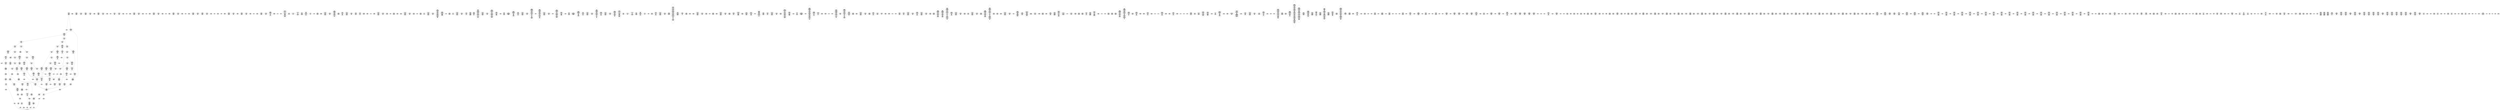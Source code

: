 /* Generated by GvGen v.1.0 (https://www.github.com/stricaud/gvgen) */

digraph G {
compound=true;
   node1 [label="[anywhere]"];
   node2 [label="# 0x0
PUSHX Data
PUSHX Data
MSTORE
CALLVALUE
ISZERO
PUSHX Data
JUMPI
"];
   node3 [label="# 0xc
PUSHX Data
REVERT
"];
   node4 [label="# 0x10
JUMPDEST
PUSHX LogicData
CALLDATASIZE
LT
PUSHX Data
JUMPI
"];
   node5 [label="# 0x1a
PUSHX Data
CALLDATALOAD
PUSHX BitData
SHR
PUSHX LogicData
GT
PUSHX Data
JUMPI
"];
   node6 [label="# 0x2b
PUSHX LogicData
GT
PUSHX Data
JUMPI
"];
   node7 [label="# 0x36
PUSHX LogicData
EQ
PUSHX Data
JUMPI
"];
   node8 [label="# 0x41
PUSHX LogicData
EQ
PUSHX Data
JUMPI
"];
   node9 [label="# 0x4c
PUSHX LogicData
EQ
PUSHX Data
JUMPI
"];
   node10 [label="# 0x57
PUSHX LogicData
EQ
PUSHX Data
JUMPI
"];
   node11 [label="# 0x62
PUSHX LogicData
EQ
PUSHX Data
JUMPI
"];
   node12 [label="# 0x6d
PUSHX LogicData
EQ
PUSHX Data
JUMPI
"];
   node13 [label="# 0x78
PUSHX Data
JUMP
"];
   node14 [label="# 0x7c
JUMPDEST
PUSHX LogicData
EQ
PUSHX Data
JUMPI
"];
   node15 [label="# 0x88
PUSHX LogicData
EQ
PUSHX Data
JUMPI
"];
   node16 [label="# 0x93
PUSHX LogicData
EQ
PUSHX Data
JUMPI
"];
   node17 [label="# 0x9e
PUSHX LogicData
EQ
PUSHX Data
JUMPI
"];
   node18 [label="# 0xa9
PUSHX LogicData
EQ
PUSHX Data
JUMPI
"];
   node19 [label="# 0xb4
PUSHX Data
JUMP
"];
   node20 [label="# 0xb8
JUMPDEST
PUSHX LogicData
GT
PUSHX Data
JUMPI
"];
   node21 [label="# 0xc4
PUSHX LogicData
EQ
PUSHX Data
JUMPI
"];
   node22 [label="# 0xcf
PUSHX LogicData
EQ
PUSHX Data
JUMPI
"];
   node23 [label="# 0xda
PUSHX LogicData
EQ
PUSHX Data
JUMPI
"];
   node24 [label="# 0xe5
PUSHX LogicData
EQ
PUSHX Data
JUMPI
"];
   node25 [label="# 0xf0
PUSHX LogicData
EQ
PUSHX Data
JUMPI
"];
   node26 [label="# 0xfb
PUSHX Data
JUMP
"];
   node27 [label="# 0xff
JUMPDEST
PUSHX LogicData
EQ
PUSHX Data
JUMPI
"];
   node28 [label="# 0x10b
PUSHX LogicData
EQ
PUSHX Data
JUMPI
"];
   node29 [label="# 0x116
PUSHX LogicData
EQ
PUSHX Data
JUMPI
"];
   node30 [label="# 0x121
PUSHX LogicData
EQ
PUSHX Data
JUMPI
"];
   node31 [label="# 0x12c
PUSHX LogicData
EQ
PUSHX Data
JUMPI
"];
   node32 [label="# 0x137
JUMPDEST
PUSHX Data
REVERT
"];
   node33 [label="# 0x13c
JUMPDEST
PUSHX Data
PUSHX ArithData
CALLDATASIZE
SUB
ADD
PUSHX Data
PUSHX Data
JUMP
"];
   node34 [label="# 0x151
JUMPDEST
PUSHX Data
JUMP
"];
   node35 [label="# 0x156
JUMPDEST
PUSHX MemData
MLOAD
PUSHX Data
PUSHX Data
JUMP
"];
   node36 [label="# 0x163
JUMPDEST
PUSHX MemData
MLOAD
SUB
RETURN
"];
   node37 [label="# 0x16c
JUMPDEST
PUSHX Data
PUSHX Data
JUMP
"];
   node38 [label="# 0x174
JUMPDEST
PUSHX MemData
MLOAD
PUSHX Data
PUSHX Data
JUMP
"];
   node39 [label="# 0x181
JUMPDEST
PUSHX MemData
MLOAD
SUB
RETURN
"];
   node40 [label="# 0x18a
JUMPDEST
PUSHX Data
PUSHX ArithData
CALLDATASIZE
SUB
ADD
PUSHX Data
PUSHX Data
JUMP
"];
   node41 [label="# 0x19f
JUMPDEST
PUSHX Data
JUMP
"];
   node42 [label="# 0x1a4
JUMPDEST
PUSHX MemData
MLOAD
PUSHX Data
PUSHX Data
JUMP
"];
   node43 [label="# 0x1b1
JUMPDEST
PUSHX MemData
MLOAD
SUB
RETURN
"];
   node44 [label="# 0x1ba
JUMPDEST
PUSHX Data
PUSHX ArithData
CALLDATASIZE
SUB
ADD
PUSHX Data
PUSHX Data
JUMP
"];
   node45 [label="# 0x1cf
JUMPDEST
PUSHX Data
JUMP
"];
   node46 [label="# 0x1d4
JUMPDEST
STOP
"];
   node47 [label="# 0x1d6
JUMPDEST
PUSHX Data
PUSHX Data
JUMP
"];
   node48 [label="# 0x1de
JUMPDEST
PUSHX MemData
MLOAD
PUSHX Data
PUSHX Data
JUMP
"];
   node49 [label="# 0x1eb
JUMPDEST
PUSHX MemData
MLOAD
SUB
RETURN
"];
   node50 [label="# 0x1f4
JUMPDEST
PUSHX Data
PUSHX Data
JUMP
"];
   node51 [label="# 0x1fc
JUMPDEST
PUSHX MemData
MLOAD
PUSHX Data
PUSHX Data
JUMP
"];
   node52 [label="# 0x209
JUMPDEST
PUSHX MemData
MLOAD
SUB
RETURN
"];
   node53 [label="# 0x212
JUMPDEST
PUSHX Data
PUSHX ArithData
CALLDATASIZE
SUB
ADD
PUSHX Data
PUSHX Data
JUMP
"];
   node54 [label="# 0x227
JUMPDEST
PUSHX Data
JUMP
"];
   node55 [label="# 0x22c
JUMPDEST
STOP
"];
   node56 [label="# 0x22e
JUMPDEST
PUSHX Data
PUSHX ArithData
CALLDATASIZE
SUB
ADD
PUSHX Data
PUSHX Data
JUMP
"];
   node57 [label="# 0x243
JUMPDEST
PUSHX Data
JUMP
"];
   node58 [label="# 0x248
JUMPDEST
PUSHX MemData
MLOAD
PUSHX Data
PUSHX Data
JUMP
"];
   node59 [label="# 0x255
JUMPDEST
PUSHX MemData
MLOAD
SUB
RETURN
"];
   node60 [label="# 0x25e
JUMPDEST
PUSHX Data
PUSHX ArithData
CALLDATASIZE
SUB
ADD
PUSHX Data
PUSHX Data
JUMP
"];
   node61 [label="# 0x273
JUMPDEST
PUSHX Data
JUMP
"];
   node62 [label="# 0x278
JUMPDEST
STOP
"];
   node63 [label="# 0x27a
JUMPDEST
PUSHX Data
PUSHX ArithData
CALLDATASIZE
SUB
ADD
PUSHX Data
PUSHX Data
JUMP
"];
   node64 [label="# 0x28f
JUMPDEST
PUSHX Data
JUMP
"];
   node65 [label="# 0x294
JUMPDEST
PUSHX MemData
MLOAD
PUSHX Data
PUSHX Data
JUMP
"];
   node66 [label="# 0x2a1
JUMPDEST
PUSHX MemData
MLOAD
SUB
RETURN
"];
   node67 [label="# 0x2aa
JUMPDEST
PUSHX Data
PUSHX ArithData
CALLDATASIZE
SUB
ADD
PUSHX Data
PUSHX Data
JUMP
"];
   node68 [label="# 0x2bf
JUMPDEST
PUSHX Data
JUMP
"];
   node69 [label="# 0x2c4
JUMPDEST
STOP
"];
   node70 [label="# 0x2c6
JUMPDEST
PUSHX Data
PUSHX ArithData
CALLDATASIZE
SUB
ADD
PUSHX Data
PUSHX Data
JUMP
"];
   node71 [label="# 0x2db
JUMPDEST
PUSHX Data
JUMP
"];
   node72 [label="# 0x2e0
JUMPDEST
PUSHX MemData
MLOAD
PUSHX Data
PUSHX Data
JUMP
"];
   node73 [label="# 0x2ed
JUMPDEST
PUSHX MemData
MLOAD
SUB
RETURN
"];
   node74 [label="# 0x2f6
JUMPDEST
PUSHX Data
PUSHX ArithData
CALLDATASIZE
SUB
ADD
PUSHX Data
PUSHX Data
JUMP
"];
   node75 [label="# 0x30b
JUMPDEST
PUSHX Data
JUMP
"];
   node76 [label="# 0x310
JUMPDEST
STOP
"];
   node77 [label="# 0x312
JUMPDEST
PUSHX Data
PUSHX ArithData
CALLDATASIZE
SUB
ADD
PUSHX Data
PUSHX Data
JUMP
"];
   node78 [label="# 0x327
JUMPDEST
PUSHX Data
JUMP
"];
   node79 [label="# 0x32c
JUMPDEST
PUSHX MemData
MLOAD
PUSHX Data
PUSHX Data
JUMP
"];
   node80 [label="# 0x339
JUMPDEST
PUSHX MemData
MLOAD
SUB
RETURN
"];
   node81 [label="# 0x342
JUMPDEST
PUSHX Data
PUSHX Data
JUMP
"];
   node82 [label="# 0x34a
JUMPDEST
PUSHX MemData
MLOAD
PUSHX Data
PUSHX Data
JUMP
"];
   node83 [label="# 0x357
JUMPDEST
PUSHX MemData
MLOAD
SUB
RETURN
"];
   node84 [label="# 0x360
JUMPDEST
PUSHX Data
PUSHX ArithData
CALLDATASIZE
SUB
ADD
PUSHX Data
PUSHX Data
JUMP
"];
   node85 [label="# 0x375
JUMPDEST
PUSHX Data
JUMP
"];
   node86 [label="# 0x37a
JUMPDEST
STOP
"];
   node87 [label="# 0x37c
JUMPDEST
PUSHX Data
PUSHX ArithData
CALLDATASIZE
SUB
ADD
PUSHX Data
PUSHX Data
JUMP
"];
   node88 [label="# 0x391
JUMPDEST
PUSHX Data
JUMP
"];
   node89 [label="# 0x396
JUMPDEST
STOP
"];
   node90 [label="# 0x398
JUMPDEST
PUSHX Data
PUSHX ArithData
CALLDATASIZE
SUB
ADD
PUSHX Data
PUSHX Data
JUMP
"];
   node91 [label="# 0x3ad
JUMPDEST
PUSHX Data
JUMP
"];
   node92 [label="# 0x3b2
JUMPDEST
PUSHX MemData
MLOAD
PUSHX Data
PUSHX Data
JUMP
"];
   node93 [label="# 0x3bf
JUMPDEST
PUSHX MemData
MLOAD
SUB
RETURN
"];
   node94 [label="# 0x3c8
JUMPDEST
PUSHX Data
PUSHX ArithData
CALLDATASIZE
SUB
ADD
PUSHX Data
PUSHX Data
JUMP
"];
   node95 [label="# 0x3dd
JUMPDEST
PUSHX Data
JUMP
"];
   node96 [label="# 0x3e2
JUMPDEST
PUSHX MemData
MLOAD
PUSHX Data
PUSHX Data
JUMP
"];
   node97 [label="# 0x3ef
JUMPDEST
PUSHX MemData
MLOAD
SUB
RETURN
"];
   node98 [label="# 0x3f8
JUMPDEST
PUSHX Data
PUSHX ArithData
CALLDATASIZE
SUB
ADD
PUSHX Data
PUSHX Data
JUMP
"];
   node99 [label="# 0x40d
JUMPDEST
PUSHX Data
JUMP
"];
   node100 [label="# 0x412
JUMPDEST
STOP
"];
   node101 [label="# 0x414
JUMPDEST
PUSHX Data
PUSHX ArithData
CALLDATASIZE
SUB
ADD
PUSHX Data
PUSHX Data
JUMP
"];
   node102 [label="# 0x429
JUMPDEST
PUSHX Data
JUMP
"];
   node103 [label="# 0x42e
JUMPDEST
PUSHX MemData
MLOAD
PUSHX Data
PUSHX Data
JUMP
"];
   node104 [label="# 0x43b
JUMPDEST
PUSHX MemData
MLOAD
SUB
RETURN
"];
   node105 [label="# 0x444
JUMPDEST
PUSHX Data
PUSHX BitData
PUSHX BitData
NOT
AND
PUSHX BitData
NOT
AND
EQ
PUSHX Data
JUMPI
"];
   node106 [label="# 0x4ad
PUSHX Data
PUSHX Data
JUMP
"];
   node107 [label="# 0x4b6
JUMPDEST
"];
   node108 [label="# 0x4b7
JUMPDEST
JUMP
"];
   node109 [label="# 0x4be
JUMPDEST
PUSHX Data
PUSHX StorData
SLOAD
PUSHX Data
PUSHX Data
JUMP
"];
   node110 [label="# 0x4cd
JUMPDEST
PUSHX ArithData
ADD
PUSHX ArithData
DIV
MUL
PUSHX ArithData
ADD
PUSHX MemData
MLOAD
ADD
PUSHX Data
MSTORE
MSTORE
PUSHX ArithData
ADD
SLOAD
PUSHX Data
PUSHX Data
JUMP
"];
   node111 [label="# 0x4f9
JUMPDEST
ISZERO
PUSHX Data
JUMPI
"];
   node112 [label="# 0x500
PUSHX LogicData
LT
PUSHX Data
JUMPI
"];
   node113 [label="# 0x508
PUSHX ArithData
SLOAD
DIV
MUL
MSTORE
PUSHX ArithData
ADD
PUSHX Data
JUMP
"];
   node114 [label="# 0x51b
JUMPDEST
ADD
PUSHX Data
MSTORE
PUSHX Data
PUSHX Data
SHA3
"];
   node115 [label="# 0x529
JUMPDEST
SLOAD
MSTORE
PUSHX ArithData
ADD
PUSHX ArithData
ADD
GT
PUSHX Data
JUMPI
"];
   node116 [label="# 0x53d
SUB
PUSHX BitData
AND
ADD
"];
   node117 [label="# 0x546
JUMPDEST
JUMP
"];
   node118 [label="# 0x550
JUMPDEST
PUSHX Data
PUSHX Data
PUSHX Data
JUMP
"];
   node119 [label="# 0x55b
JUMPDEST
PUSHX Data
JUMPI
"];
   node120 [label="# 0x560
PUSHX MemData
MLOAD
PUSHX Data
MSTORE
PUSHX ArithData
ADD
PUSHX Data
PUSHX Data
JUMP
"];
   node121 [label="# 0x591
JUMPDEST
PUSHX MemData
MLOAD
SUB
REVERT
"];
   node122 [label="# 0x59a
JUMPDEST
PUSHX Data
PUSHX ArithData
MSTORE
PUSHX ArithData
ADD
MSTORE
PUSHX ArithData
ADD
PUSHX Data
SHA3
PUSHX ArithData
SLOAD
PUSHX ArithData
EXP
DIV
PUSHX BitData
AND
JUMP
"];
   node123 [label="# 0x5d5
JUMPDEST
PUSHX Data
PUSHX Data
PUSHX Data
JUMP
"];
   node124 [label="# 0x5e0
JUMPDEST
PUSHX BitData
AND
PUSHX BitData
AND
EQ
ISZERO
PUSHX Data
JUMPI
"];
   node125 [label="# 0x617
PUSHX MemData
MLOAD
PUSHX Data
MSTORE
PUSHX ArithData
ADD
PUSHX Data
PUSHX Data
JUMP
"];
   node126 [label="# 0x648
JUMPDEST
PUSHX MemData
MLOAD
SUB
REVERT
"];
   node127 [label="# 0x651
JUMPDEST
PUSHX BitData
AND
PUSHX Data
PUSHX Data
JUMP
"];
   node128 [label="# 0x670
JUMPDEST
PUSHX BitData
AND
EQ
PUSHX Data
JUMPI
"];
   node129 [label="# 0x68d
PUSHX Data
PUSHX Data
PUSHX Data
JUMP
"];
   node130 [label="# 0x699
JUMPDEST
PUSHX Data
JUMP
"];
   node131 [label="# 0x69e
JUMPDEST
"];
   node132 [label="# 0x69f
JUMPDEST
PUSHX Data
JUMPI
"];
   node133 [label="# 0x6a4
PUSHX MemData
MLOAD
PUSHX Data
MSTORE
PUSHX ArithData
ADD
PUSHX Data
PUSHX Data
JUMP
"];
   node134 [label="# 0x6d5
JUMPDEST
PUSHX MemData
MLOAD
SUB
REVERT
"];
   node135 [label="# 0x6de
JUMPDEST
PUSHX Data
PUSHX Data
JUMP
"];
   node136 [label="# 0x6e8
JUMPDEST
JUMP
"];
   node137 [label="# 0x6ed
JUMPDEST
PUSHX Data
PUSHX StorData
SLOAD
JUMP
"];
   node138 [label="# 0x6fa
JUMPDEST
PUSHX StorData
PUSHX ArithData
SLOAD
PUSHX ArithData
EXP
DIV
PUSHX BitData
AND
JUMP
"];
   node139 [label="# 0x720
JUMPDEST
PUSHX Data
PUSHX Data
PUSHX Data
JUMP
"];
   node140 [label="# 0x72b
JUMPDEST
PUSHX Data
JUMP
"];
   node141 [label="# 0x731
JUMPDEST
PUSHX Data
JUMPI
"];
   node142 [label="# 0x736
PUSHX MemData
MLOAD
PUSHX Data
MSTORE
PUSHX ArithData
ADD
PUSHX Data
PUSHX Data
JUMP
"];
   node143 [label="# 0x767
JUMPDEST
PUSHX MemData
MLOAD
SUB
REVERT
"];
   node144 [label="# 0x770
JUMPDEST
PUSHX Data
PUSHX Data
JUMP
"];
   node145 [label="# 0x77b
JUMPDEST
JUMP
"];
   node146 [label="# 0x780
JUMPDEST
PUSHX Data
PUSHX Data
PUSHX Data
JUMP
"];
   node147 [label="# 0x78b
JUMPDEST
LT
PUSHX Data
JUMPI
"];
   node148 [label="# 0x792
PUSHX MemData
MLOAD
PUSHX Data
MSTORE
PUSHX ArithData
ADD
PUSHX Data
PUSHX Data
JUMP
"];
   node149 [label="# 0x7c3
JUMPDEST
PUSHX MemData
MLOAD
SUB
REVERT
"];
   node150 [label="# 0x7cc
JUMPDEST
PUSHX Data
PUSHX ArithData
PUSHX BitData
AND
PUSHX BitData
AND
MSTORE
PUSHX ArithData
ADD
MSTORE
PUSHX ArithData
ADD
PUSHX Data
SHA3
PUSHX ArithData
MSTORE
PUSHX ArithData
ADD
MSTORE
PUSHX ArithData
ADD
PUSHX Data
SHA3
SLOAD
JUMP
"];
   node151 [label="# 0x825
JUMPDEST
PUSHX Data
PUSHX MemData
MLOAD
PUSHX ArithData
ADD
PUSHX Data
MSTORE
PUSHX Data
MSTORE
PUSHX Data
JUMP
"];
   node152 [label="# 0x840
JUMPDEST
JUMP
"];
   node153 [label="# 0x845
JUMPDEST
PUSHX Data
PUSHX Data
PUSHX Data
JUMP
"];
   node154 [label="# 0x84f
JUMPDEST
LT
PUSHX Data
JUMPI
"];
   node155 [label="# 0x856
PUSHX MemData
MLOAD
PUSHX Data
MSTORE
PUSHX ArithData
ADD
PUSHX Data
PUSHX Data
JUMP
"];
   node156 [label="# 0x887
JUMPDEST
PUSHX MemData
MLOAD
SUB
REVERT
"];
   node157 [label="# 0x890
JUMPDEST
PUSHX StorData
SLOAD
LT
PUSHX Data
JUMPI
"];
   node158 [label="# 0x89c
PUSHX Data
PUSHX Data
MSTORE
PUSHX Data
PUSHX Data
MSTORE
PUSHX Data
PUSHX Data
REVERT
"];
   node159 [label="# 0x8ca
JUMPDEST
PUSHX Data
MSTORE
PUSHX Data
PUSHX Data
SHA3
ADD
SLOAD
JUMP
"];
   node160 [label="# 0x8dc
JUMPDEST
CALLER
PUSHX BitData
AND
PUSHX Data
PUSHX ArithData
MSTORE
PUSHX ArithData
ADD
MSTORE
PUSHX ArithData
ADD
PUSHX Data
SHA3
PUSHX ArithData
SLOAD
PUSHX ArithData
EXP
DIV
PUSHX BitData
AND
PUSHX BitData
AND
EQ
PUSHX Data
JUMPI
"];
   node161 [label="# 0x943
PUSHX MemData
MLOAD
PUSHX Data
MSTORE
PUSHX ArithData
ADD
PUSHX Data
PUSHX Data
JUMP
"];
   node162 [label="# 0x974
JUMPDEST
PUSHX MemData
MLOAD
SUB
REVERT
"];
   node163 [label="# 0x97d
JUMPDEST
PUSHX Data
PUSHX StorData
PUSHX ArithData
SLOAD
PUSHX ArithData
EXP
DIV
PUSHX BitData
AND
PUSHX BitData
AND
PUSHX BitData
PUSHX MemData
MLOAD
PUSHX BitData
AND
PUSHX BitData
SHL
MSTORE
PUSHX ArithData
ADD
PUSHX Data
PUSHX Data
JUMP
"];
   node164 [label="# 0x9da
JUMPDEST
PUSHX Data
PUSHX MemData
MLOAD
SUB
EXTCODESIZE
ISZERO
ISZERO
PUSHX Data
JUMPI
"];
   node165 [label="# 0x9ee
PUSHX Data
REVERT
"];
   node166 [label="# 0x9f2
JUMPDEST
GAS
STATICCALL
ISZERO
ISZERO
PUSHX Data
JUMPI
"];
   node167 [label="# 0x9fd
RETURNDATASIZE
PUSHX Data
RETURNDATACOPY
RETURNDATASIZE
PUSHX Data
REVERT
"];
   node168 [label="# 0xa06
JUMPDEST
PUSHX MemData
MLOAD
RETURNDATASIZE
PUSHX BitData
NOT
PUSHX ArithData
ADD
AND
ADD
PUSHX Data
MSTORE
ADD
PUSHX Data
PUSHX Data
JUMP
"];
   node169 [label="# 0xa2a
JUMPDEST
ADDRESS
PUSHX BitData
AND
PUSHX BitData
AND
EQ
PUSHX Data
JUMPI
"];
   node170 [label="# 0xa64
PUSHX MemData
MLOAD
PUSHX Data
MSTORE
PUSHX ArithData
ADD
PUSHX Data
PUSHX Data
JUMP
"];
   node171 [label="# 0xa95
JUMPDEST
PUSHX MemData
MLOAD
SUB
REVERT
"];
   node172 [label="# 0xa9e
JUMPDEST
PUSHX BitData
PUSHX Data
PUSHX ArithData
MSTORE
PUSHX ArithData
ADD
MSTORE
PUSHX ArithData
ADD
PUSHX Data
SHA3
PUSHX ArithData
PUSHX ArithData
EXP
SLOAD
PUSHX ArithData
MUL
NOT
AND
PUSHX BitData
AND
MUL
OR
SSTORE
PUSHX Data
CALLER
PUSHX BitData
SHR
PUSHX Data
JUMP
"];
   node173 [label="# 0xafe
JUMPDEST
JUMP
"];
   node174 [label="# 0xb02
JUMPDEST
PUSHX Data
PUSHX Data
PUSHX ArithData
MSTORE
PUSHX ArithData
ADD
MSTORE
PUSHX ArithData
ADD
PUSHX Data
SHA3
PUSHX ArithData
SLOAD
PUSHX ArithData
EXP
DIV
PUSHX BitData
AND
PUSHX BitData
PUSHX BitData
AND
PUSHX BitData
AND
EQ
ISZERO
PUSHX Data
JUMPI
"];
   node175 [label="# 0xb71
PUSHX MemData
MLOAD
PUSHX Data
MSTORE
PUSHX ArithData
ADD
PUSHX Data
PUSHX Data
JUMP
"];
   node176 [label="# 0xba2
JUMPDEST
PUSHX MemData
MLOAD
SUB
REVERT
"];
   node177 [label="# 0xbab
JUMPDEST
JUMP
"];
   node178 [label="# 0xbb4
JUMPDEST
PUSHX Data
PUSHX StorData
PUSHX ArithData
SLOAD
PUSHX ArithData
EXP
DIV
PUSHX BitData
AND
PUSHX BitData
AND
PUSHX BitData
PUSHX MemData
MLOAD
PUSHX BitData
AND
PUSHX BitData
SHL
MSTORE
PUSHX ArithData
ADD
PUSHX Data
PUSHX Data
JUMP
"];
   node179 [label="# 0xc11
JUMPDEST
PUSHX Data
PUSHX MemData
MLOAD
SUB
EXTCODESIZE
ISZERO
ISZERO
PUSHX Data
JUMPI
"];
   node180 [label="# 0xc25
PUSHX Data
REVERT
"];
   node181 [label="# 0xc29
JUMPDEST
GAS
STATICCALL
ISZERO
ISZERO
PUSHX Data
JUMPI
"];
   node182 [label="# 0xc34
RETURNDATASIZE
PUSHX Data
RETURNDATACOPY
RETURNDATASIZE
PUSHX Data
REVERT
"];
   node183 [label="# 0xc3d
JUMPDEST
PUSHX MemData
MLOAD
RETURNDATASIZE
PUSHX BitData
NOT
PUSHX ArithData
ADD
AND
ADD
PUSHX Data
MSTORE
ADD
PUSHX Data
PUSHX Data
JUMP
"];
   node184 [label="# 0xc61
JUMPDEST
CALLER
PUSHX BitData
AND
PUSHX BitData
AND
EQ
PUSHX Data
JUMPI
"];
   node185 [label="# 0xc9b
PUSHX MemData
MLOAD
PUSHX Data
MSTORE
PUSHX ArithData
ADD
PUSHX Data
PUSHX Data
JUMP
"];
   node186 [label="# 0xccc
JUMPDEST
PUSHX MemData
MLOAD
SUB
REVERT
"];
   node187 [label="# 0xcd5
JUMPDEST
CALLER
PUSHX Data
PUSHX ArithData
MSTORE
PUSHX ArithData
ADD
MSTORE
PUSHX ArithData
ADD
PUSHX Data
SHA3
PUSHX ArithData
PUSHX ArithData
EXP
SLOAD
PUSHX ArithData
MUL
NOT
AND
PUSHX BitData
AND
MUL
OR
SSTORE
JUMP
"];
   node188 [label="# 0xd2b
JUMPDEST
PUSHX BitData
PUSHX BitData
AND
PUSHX BitData
AND
EQ
ISZERO
PUSHX Data
JUMPI
"];
   node189 [label="# 0xd62
PUSHX MemData
MLOAD
PUSHX Data
MSTORE
PUSHX ArithData
ADD
PUSHX Data
PUSHX Data
JUMP
"];
   node190 [label="# 0xd93
JUMPDEST
PUSHX MemData
MLOAD
SUB
REVERT
"];
   node191 [label="# 0xd9c
JUMPDEST
PUSHX Data
PUSHX ArithData
PUSHX BitData
AND
PUSHX BitData
AND
MSTORE
PUSHX ArithData
ADD
MSTORE
PUSHX ArithData
ADD
PUSHX Data
SHA3
SLOAD
JUMP
"];
   node192 [label="# 0xde3
JUMPDEST
PUSHX Data
PUSHX StorData
SLOAD
PUSHX Data
PUSHX Data
JUMP
"];
   node193 [label="# 0xdf2
JUMPDEST
PUSHX ArithData
ADD
PUSHX ArithData
DIV
MUL
PUSHX ArithData
ADD
PUSHX MemData
MLOAD
ADD
PUSHX Data
MSTORE
MSTORE
PUSHX ArithData
ADD
SLOAD
PUSHX Data
PUSHX Data
JUMP
"];
   node194 [label="# 0xe1e
JUMPDEST
ISZERO
PUSHX Data
JUMPI
"];
   node195 [label="# 0xe25
PUSHX LogicData
LT
PUSHX Data
JUMPI
"];
   node196 [label="# 0xe2d
PUSHX ArithData
SLOAD
DIV
MUL
MSTORE
PUSHX ArithData
ADD
PUSHX Data
JUMP
"];
   node197 [label="# 0xe40
JUMPDEST
ADD
PUSHX Data
MSTORE
PUSHX Data
PUSHX Data
SHA3
"];
   node198 [label="# 0xe4e
JUMPDEST
SLOAD
MSTORE
PUSHX ArithData
ADD
PUSHX ArithData
ADD
GT
PUSHX Data
JUMPI
"];
   node199 [label="# 0xe62
SUB
PUSHX BitData
AND
ADD
"];
   node200 [label="# 0xe6b
JUMPDEST
JUMP
"];
   node201 [label="# 0xe75
JUMPDEST
PUSHX Data
PUSHX Data
JUMP
"];
   node202 [label="# 0xe7d
JUMPDEST
PUSHX BitData
AND
PUSHX BitData
AND
EQ
ISZERO
PUSHX Data
JUMPI
"];
   node203 [label="# 0xeb1
PUSHX MemData
MLOAD
PUSHX Data
MSTORE
PUSHX ArithData
ADD
PUSHX Data
PUSHX Data
JUMP
"];
   node204 [label="# 0xee2
JUMPDEST
PUSHX MemData
MLOAD
SUB
REVERT
"];
   node205 [label="# 0xeeb
JUMPDEST
PUSHX Data
PUSHX Data
PUSHX Data
PUSHX Data
JUMP
"];
   node206 [label="# 0xef8
JUMPDEST
PUSHX BitData
AND
PUSHX BitData
AND
MSTORE
PUSHX ArithData
ADD
MSTORE
PUSHX ArithData
ADD
PUSHX Data
SHA3
PUSHX ArithData
PUSHX BitData
AND
PUSHX BitData
AND
MSTORE
PUSHX ArithData
ADD
MSTORE
PUSHX ArithData
ADD
PUSHX Data
SHA3
PUSHX ArithData
PUSHX ArithData
EXP
SLOAD
PUSHX ArithData
MUL
NOT
AND
ISZERO
ISZERO
MUL
OR
SSTORE
PUSHX BitData
AND
PUSHX Data
PUSHX Data
JUMP
"];
   node207 [label="# 0xfa5
JUMPDEST
PUSHX BitData
AND
PUSHX Data
PUSHX MemData
MLOAD
PUSHX Data
PUSHX Data
JUMP
"];
   node208 [label="# 0xfea
JUMPDEST
PUSHX MemData
MLOAD
SUB
LOGX
JUMP
"];
   node209 [label="# 0xff6
JUMPDEST
PUSHX Data
PUSHX Data
PUSHX Data
JUMP
"];
   node210 [label="# 0x1001
JUMPDEST
PUSHX Data
JUMP
"];
   node211 [label="# 0x1007
JUMPDEST
PUSHX Data
JUMPI
"];
   node212 [label="# 0x100c
PUSHX MemData
MLOAD
PUSHX Data
MSTORE
PUSHX ArithData
ADD
PUSHX Data
PUSHX Data
JUMP
"];
   node213 [label="# 0x103d
JUMPDEST
PUSHX MemData
MLOAD
SUB
REVERT
"];
   node214 [label="# 0x1046
JUMPDEST
PUSHX Data
PUSHX Data
JUMP
"];
   node215 [label="# 0x1052
JUMPDEST
JUMP
"];
   node216 [label="# 0x1058
JUMPDEST
PUSHX Data
PUSHX Data
PUSHX Data
JUMP
"];
   node217 [label="# 0x1063
JUMPDEST
PUSHX Data
JUMPI
"];
   node218 [label="# 0x1068
PUSHX MemData
MLOAD
PUSHX Data
MSTORE
PUSHX ArithData
ADD
PUSHX Data
PUSHX Data
JUMP
"];
   node219 [label="# 0x1099
JUMPDEST
PUSHX MemData
MLOAD
SUB
REVERT
"];
   node220 [label="# 0x10a2
JUMPDEST
PUSHX Data
PUSHX Data
PUSHX Data
JUMP
"];
   node221 [label="# 0x10ac
JUMPDEST
PUSHX LogicData
MLOAD
GT
PUSHX Data
JUMPI
"];
   node222 [label="# 0x10b8
PUSHX MemData
MLOAD
PUSHX ArithData
ADD
PUSHX Data
MSTORE
PUSHX Data
MSTORE
PUSHX Data
JUMP
"];
   node223 [label="# 0x10cc
JUMPDEST
PUSHX Data
PUSHX Data
JUMP
"];
   node224 [label="# 0x10d6
JUMPDEST
PUSHX MemData
MLOAD
PUSHX ArithData
ADD
PUSHX Data
PUSHX Data
JUMP
"];
   node225 [label="# 0x10e7
JUMPDEST
PUSHX MemData
MLOAD
PUSHX ArithData
SUB
SUB
MSTORE
PUSHX Data
MSTORE
"];
   node226 [label="# 0x10f7
JUMPDEST
JUMP
"];
   node227 [label="# 0x10ff
JUMPDEST
PUSHX Data
PUSHX Data
MSTORE
PUSHX Data
MSTORE
PUSHX Data
PUSHX Data
SHA3
PUSHX ArithData
SLOAD
PUSHX ArithData
EXP
DIV
PUSHX BitData
AND
JUMP
"];
   node228 [label="# 0x1132
JUMPDEST
CALLER
PUSHX BitData
AND
PUSHX Data
PUSHX Data
JUMP
"];
   node229 [label="# 0x1152
JUMPDEST
PUSHX BitData
AND
EQ
PUSHX Data
JUMPI
"];
   node230 [label="# 0x116e
PUSHX MemData
MLOAD
PUSHX Data
MSTORE
PUSHX ArithData
ADD
PUSHX Data
PUSHX Data
JUMP
"];
   node231 [label="# 0x119f
JUMPDEST
PUSHX MemData
MLOAD
SUB
REVERT
"];
   node232 [label="# 0x11a8
JUMPDEST
PUSHX Data
PUSHX Data
JUMP
"];
   node233 [label="# 0x11b1
JUMPDEST
PUSHX StorData
PUSHX ArithData
SLOAD
PUSHX ArithData
EXP
DIV
PUSHX BitData
AND
PUSHX BitData
AND
PUSHX BitData
PUSHX BitData
SHL
CALLER
PUSHX MemData
MLOAD
PUSHX BitData
AND
PUSHX BitData
SHL
MSTORE
PUSHX ArithData
ADD
PUSHX Data
PUSHX Data
JUMP
"];
   node234 [label="# 0x1211
JUMPDEST
PUSHX Data
PUSHX MemData
MLOAD
SUB
PUSHX Data
EXTCODESIZE
ISZERO
ISZERO
PUSHX Data
JUMPI
"];
   node235 [label="# 0x1227
PUSHX Data
REVERT
"];
   node236 [label="# 0x122b
JUMPDEST
GAS
CALL
ISZERO
ISZERO
PUSHX Data
JUMPI
"];
   node237 [label="# 0x1236
RETURNDATASIZE
PUSHX Data
RETURNDATACOPY
RETURNDATASIZE
PUSHX Data
REVERT
"];
   node238 [label="# 0x123f
JUMPDEST
JUMP
"];
   node239 [label="# 0x1246
JUMPDEST
PUSHX Data
PUSHX Data
PUSHX ArithData
PUSHX BitData
AND
PUSHX BitData
AND
MSTORE
PUSHX ArithData
ADD
MSTORE
PUSHX ArithData
ADD
PUSHX Data
SHA3
PUSHX ArithData
PUSHX BitData
AND
PUSHX BitData
AND
MSTORE
PUSHX ArithData
ADD
MSTORE
PUSHX ArithData
ADD
PUSHX Data
SHA3
PUSHX ArithData
SLOAD
PUSHX ArithData
EXP
DIV
PUSHX BitData
AND
JUMP
"];
   node240 [label="# 0x12da
JUMPDEST
PUSHX Data
PUSHX BitData
PUSHX BitData
NOT
AND
PUSHX BitData
NOT
AND
EQ
PUSHX Data
JUMPI
"];
   node241 [label="# 0x1343
PUSHX BitData
PUSHX BitData
NOT
AND
PUSHX BitData
NOT
AND
EQ
"];
   node242 [label="# 0x13a5
JUMPDEST
PUSHX Data
JUMPI
"];
   node243 [label="# 0x13ab
PUSHX Data
PUSHX Data
JUMP
"];
   node244 [label="# 0x13b4
JUMPDEST
"];
   node245 [label="# 0x13b5
JUMPDEST
JUMP
"];
   node246 [label="# 0x13bc
JUMPDEST
PUSHX BitData
PUSHX BitData
AND
PUSHX Data
PUSHX ArithData
MSTORE
PUSHX ArithData
ADD
MSTORE
PUSHX ArithData
ADD
PUSHX Data
SHA3
PUSHX ArithData
SLOAD
PUSHX ArithData
EXP
DIV
PUSHX BitData
AND
PUSHX BitData
AND
EQ
ISZERO
JUMP
"];
   node247 [label="# 0x1428
JUMPDEST
PUSHX Data
CALLER
JUMP
"];
   node248 [label="# 0x1430
JUMPDEST
PUSHX Data
PUSHX ArithData
MSTORE
PUSHX ArithData
ADD
MSTORE
PUSHX ArithData
ADD
PUSHX Data
SHA3
PUSHX ArithData
PUSHX ArithData
EXP
SLOAD
PUSHX ArithData
MUL
NOT
AND
PUSHX BitData
AND
MUL
OR
SSTORE
PUSHX BitData
AND
PUSHX Data
PUSHX Data
JUMP
"];
   node249 [label="# 0x14a3
JUMPDEST
PUSHX BitData
AND
PUSHX Data
PUSHX MemData
MLOAD
PUSHX MemData
MLOAD
SUB
LOGX
JUMP
"];
   node250 [label="# 0x14e9
JUMPDEST
PUSHX Data
PUSHX Data
PUSHX Data
JUMP
"];
   node251 [label="# 0x14f4
JUMPDEST
PUSHX Data
JUMPI
"];
   node252 [label="# 0x14f9
PUSHX MemData
MLOAD
PUSHX Data
MSTORE
PUSHX ArithData
ADD
PUSHX Data
PUSHX Data
JUMP
"];
   node253 [label="# 0x152a
JUMPDEST
PUSHX MemData
MLOAD
SUB
REVERT
"];
   node254 [label="# 0x1533
JUMPDEST
PUSHX Data
PUSHX Data
PUSHX Data
JUMP
"];
   node255 [label="# 0x153e
JUMPDEST
PUSHX BitData
AND
PUSHX BitData
AND
EQ
PUSHX Data
JUMPI
"];
   node256 [label="# 0x1575
PUSHX BitData
AND
PUSHX Data
PUSHX Data
JUMP
"];
   node257 [label="# 0x1595
JUMPDEST
PUSHX BitData
AND
EQ
"];
   node258 [label="# 0x15ad
JUMPDEST
PUSHX Data
JUMPI
"];
   node259 [label="# 0x15b3
PUSHX Data
PUSHX Data
JUMP
"];
   node260 [label="# 0x15bd
JUMPDEST
"];
   node261 [label="# 0x15be
JUMPDEST
JUMP
"];
   node262 [label="# 0x15c7
JUMPDEST
PUSHX BitData
AND
PUSHX Data
PUSHX Data
JUMP
"];
   node263 [label="# 0x15e7
JUMPDEST
PUSHX BitData
AND
EQ
PUSHX Data
JUMPI
"];
   node264 [label="# 0x1603
PUSHX MemData
MLOAD
PUSHX Data
MSTORE
PUSHX ArithData
ADD
PUSHX Data
PUSHX Data
JUMP
"];
   node265 [label="# 0x1634
JUMPDEST
PUSHX MemData
MLOAD
SUB
REVERT
"];
   node266 [label="# 0x163d
JUMPDEST
PUSHX BitData
PUSHX BitData
AND
PUSHX BitData
AND
EQ
ISZERO
PUSHX Data
JUMPI
"];
   node267 [label="# 0x1673
PUSHX MemData
MLOAD
PUSHX Data
MSTORE
PUSHX ArithData
ADD
PUSHX Data
PUSHX Data
JUMP
"];
   node268 [label="# 0x16a4
JUMPDEST
PUSHX MemData
MLOAD
SUB
REVERT
"];
   node269 [label="# 0x16ad
JUMPDEST
PUSHX Data
PUSHX Data
JUMP
"];
   node270 [label="# 0x16b8
JUMPDEST
PUSHX Data
PUSHX Data
PUSHX Data
JUMP
"];
   node271 [label="# 0x16c3
JUMPDEST
PUSHX Data
PUSHX Data
PUSHX ArithData
PUSHX BitData
AND
PUSHX BitData
AND
MSTORE
PUSHX ArithData
ADD
MSTORE
PUSHX ArithData
ADD
PUSHX Data
SHA3
PUSHX Data
SLOAD
PUSHX Data
PUSHX Data
JUMP
"];
   node272 [label="# 0x1713
JUMPDEST
SSTORE
PUSHX Data
PUSHX Data
PUSHX ArithData
PUSHX BitData
AND
PUSHX BitData
AND
MSTORE
PUSHX ArithData
ADD
MSTORE
PUSHX ArithData
ADD
PUSHX Data
SHA3
PUSHX Data
SLOAD
PUSHX Data
PUSHX Data
JUMP
"];
   node273 [label="# 0x176a
JUMPDEST
SSTORE
PUSHX Data
PUSHX ArithData
MSTORE
PUSHX ArithData
ADD
MSTORE
PUSHX ArithData
ADD
PUSHX Data
SHA3
PUSHX ArithData
PUSHX ArithData
EXP
SLOAD
PUSHX ArithData
MUL
NOT
AND
PUSHX BitData
AND
MUL
OR
SSTORE
PUSHX BitData
AND
PUSHX BitData
AND
PUSHX Data
PUSHX MemData
MLOAD
PUSHX MemData
MLOAD
SUB
LOGX
JUMP
"];
   node274 [label="# 0x1823
JUMPDEST
PUSHX BitData
PUSHX BitData
AND
PUSHX BitData
AND
EQ
ISZERO
PUSHX Data
JUMPI
"];
   node275 [label="# 0x1859
PUSHX MemData
MLOAD
PUSHX Data
MSTORE
PUSHX ArithData
ADD
PUSHX Data
PUSHX Data
JUMP
"];
   node276 [label="# 0x188a
JUMPDEST
PUSHX MemData
MLOAD
SUB
REVERT
"];
   node277 [label="# 0x1893
JUMPDEST
PUSHX Data
PUSHX Data
JUMP
"];
   node278 [label="# 0x189c
JUMPDEST
ISZERO
PUSHX Data
JUMPI
"];
   node279 [label="# 0x18a2
PUSHX MemData
MLOAD
PUSHX Data
MSTORE
PUSHX ArithData
ADD
PUSHX Data
PUSHX Data
JUMP
"];
   node280 [label="# 0x18d3
JUMPDEST
PUSHX MemData
MLOAD
SUB
REVERT
"];
   node281 [label="# 0x18dc
JUMPDEST
PUSHX Data
PUSHX Data
PUSHX Data
JUMP
"];
   node282 [label="# 0x18e8
JUMPDEST
PUSHX Data
PUSHX Data
PUSHX ArithData
PUSHX BitData
AND
PUSHX BitData
AND
MSTORE
PUSHX ArithData
ADD
MSTORE
PUSHX ArithData
ADD
PUSHX Data
SHA3
PUSHX Data
SLOAD
PUSHX Data
PUSHX Data
JUMP
"];
   node283 [label="# 0x1938
JUMPDEST
SSTORE
PUSHX Data
PUSHX ArithData
MSTORE
PUSHX ArithData
ADD
MSTORE
PUSHX ArithData
ADD
PUSHX Data
SHA3
PUSHX ArithData
PUSHX ArithData
EXP
SLOAD
PUSHX ArithData
MUL
NOT
AND
PUSHX BitData
AND
MUL
OR
SSTORE
PUSHX BitData
AND
PUSHX BitData
PUSHX BitData
AND
PUSHX Data
PUSHX MemData
MLOAD
PUSHX MemData
MLOAD
SUB
LOGX
JUMP
"];
   node284 [label="# 0x19f1
JUMPDEST
PUSHX Data
PUSHX Data
JUMP
"];
   node285 [label="# 0x19fc
JUMPDEST
PUSHX Data
PUSHX Data
JUMP
"];
   node286 [label="# 0x1a08
JUMPDEST
PUSHX Data
JUMPI
"];
   node287 [label="# 0x1a0d
PUSHX MemData
MLOAD
PUSHX Data
MSTORE
PUSHX ArithData
ADD
PUSHX Data
PUSHX Data
JUMP
"];
   node288 [label="# 0x1a3e
JUMPDEST
PUSHX MemData
MLOAD
SUB
REVERT
"];
   node289 [label="# 0x1a47
JUMPDEST
JUMP
"];
   node290 [label="# 0x1a4d
JUMPDEST
PUSHX Data
PUSHX MemData
MLOAD
PUSHX ArithData
ADD
PUSHX Data
MSTORE
PUSHX Data
MSTORE
PUSHX ArithData
ADD
PUSHX Data
PUSHX Data
CODECOPY
JUMP
"];
   node291 [label="# 0x1a6d
JUMPDEST
PUSHX Data
PUSHX LogicData
EQ
ISZERO
PUSHX Data
JUMPI
"];
   node292 [label="# 0x1a79
PUSHX MemData
MLOAD
PUSHX ArithData
ADD
PUSHX Data
MSTORE
PUSHX Data
MSTORE
PUSHX ArithData
ADD
PUSHX Data
MSTORE
PUSHX Data
JUMP
"];
   node293 [label="# 0x1ab5
JUMPDEST
PUSHX Data
PUSHX Data
"];
   node294 [label="# 0x1abd
JUMPDEST
PUSHX LogicData
EQ
PUSHX Data
JUMPI
"];
   node295 [label="# 0x1ac6
PUSHX Data
PUSHX Data
JUMP
"];
   node296 [label="# 0x1ad0
JUMPDEST
PUSHX Data
PUSHX Data
PUSHX Data
JUMP
"];
   node297 [label="# 0x1ae0
JUMPDEST
PUSHX Data
JUMP
"];
   node298 [label="# 0x1ae7
JUMPDEST
PUSHX Data
PUSHX LogicData
GT
ISZERO
PUSHX Data
JUMPI
"];
   node299 [label="# 0x1afb
PUSHX Data
PUSHX Data
MSTORE
PUSHX Data
PUSHX Data
MSTORE
PUSHX Data
PUSHX Data
REVERT
"];
   node300 [label="# 0x1b29
JUMPDEST
PUSHX MemData
MLOAD
MSTORE
PUSHX ArithData
ADD
PUSHX BitData
NOT
AND
PUSHX ArithData
ADD
ADD
PUSHX Data
MSTORE
ISZERO
PUSHX Data
JUMPI
"];
   node301 [label="# 0x1b47
PUSHX ArithData
ADD
PUSHX ArithData
MUL
CALLDATASIZE
CALLDATACOPY
ADD
"];
   node302 [label="# 0x1b5b
JUMPDEST
"];
   node303 [label="# 0x1b5f
JUMPDEST
PUSHX LogicData
EQ
PUSHX Data
JUMPI
"];
   node304 [label="# 0x1b68
PUSHX Data
PUSHX Data
PUSHX Data
JUMP
"];
   node305 [label="# 0x1b74
JUMPDEST
PUSHX Data
PUSHX Data
PUSHX Data
JUMP
"];
   node306 [label="# 0x1b83
JUMPDEST
PUSHX Data
PUSHX Data
PUSHX Data
JUMP
"];
   node307 [label="# 0x1b8f
JUMPDEST
PUSHX BitData
SHL
MLOAD
LT
PUSHX Data
JUMPI
"];
   node308 [label="# 0x1b9d
PUSHX Data
PUSHX Data
MSTORE
PUSHX Data
PUSHX Data
MSTORE
PUSHX Data
PUSHX Data
REVERT
"];
   node309 [label="# 0x1bcb
JUMPDEST
PUSHX ArithData
ADD
ADD
PUSHX BitData
NOT
AND
PUSHX BitData
BYTE
MSTORE8
PUSHX Data
PUSHX Data
PUSHX Data
JUMP
"];
   node310 [label="# 0x1c07
JUMPDEST
PUSHX Data
JUMP
"];
   node311 [label="# 0x1c0e
JUMPDEST
"];
   node312 [label="# 0x1c15
JUMPDEST
JUMP
"];
   node313 [label="# 0x1c1a
JUMPDEST
PUSHX Data
PUSHX Data
PUSHX Data
JUMP
"];
   node314 [label="# 0x1c25
JUMPDEST
PUSHX Data
PUSHX Data
PUSHX Data
JUMP
"];
   node315 [label="# 0x1c33
JUMPDEST
PUSHX Data
PUSHX Data
PUSHX Data
JUMP
"];
   node316 [label="# 0x1c3e
JUMPDEST
PUSHX Data
PUSHX Data
PUSHX ArithData
PUSHX BitData
AND
PUSHX BitData
AND
MSTORE
PUSHX ArithData
ADD
MSTORE
PUSHX ArithData
ADD
PUSHX Data
SHA3
PUSHX Data
SLOAD
PUSHX Data
PUSHX Data
JUMP
"];
   node317 [label="# 0x1c8e
JUMPDEST
SSTORE
PUSHX Data
PUSHX ArithData
MSTORE
PUSHX ArithData
ADD
MSTORE
PUSHX ArithData
ADD
PUSHX Data
SHA3
PUSHX ArithData
PUSHX ArithData
EXP
SLOAD
PUSHX ArithData
MUL
NOT
AND
SSTORE
PUSHX BitData
PUSHX BitData
AND
PUSHX BitData
AND
PUSHX Data
PUSHX MemData
MLOAD
PUSHX MemData
MLOAD
SUB
LOGX
JUMP
"];
   node318 [label="# 0x1d2b
JUMPDEST
PUSHX Data
PUSHX BitData
PUSHX BitData
NOT
AND
PUSHX BitData
NOT
AND
EQ
JUMP
"];
   node319 [label="# 0x1d95
JUMPDEST
PUSHX Data
PUSHX Data
JUMP
"];
   node320 [label="# 0x1da0
JUMPDEST
PUSHX BitData
PUSHX BitData
AND
PUSHX BitData
AND
EQ
ISZERO
PUSHX Data
JUMPI
"];
   node321 [label="# 0x1dd6
PUSHX Data
PUSHX Data
JUMP
"];
   node322 [label="# 0x1dde
JUMPDEST
PUSHX Data
JUMP
"];
   node323 [label="# 0x1de3
JUMPDEST
PUSHX BitData
AND
PUSHX BitData
AND
EQ
PUSHX Data
JUMPI
"];
   node324 [label="# 0x1e17
PUSHX Data
PUSHX Data
JUMP
"];
   node325 [label="# 0x1e20
JUMPDEST
"];
   node326 [label="# 0x1e21
JUMPDEST
"];
   node327 [label="# 0x1e22
JUMPDEST
PUSHX BitData
PUSHX BitData
AND
PUSHX BitData
AND
EQ
ISZERO
PUSHX Data
JUMPI
"];
   node328 [label="# 0x1e58
PUSHX Data
PUSHX Data
JUMP
"];
   node329 [label="# 0x1e60
JUMPDEST
PUSHX Data
JUMP
"];
   node330 [label="# 0x1e65
JUMPDEST
PUSHX BitData
AND
PUSHX BitData
AND
EQ
PUSHX Data
JUMPI
"];
   node331 [label="# 0x1e99
PUSHX Data
PUSHX Data
JUMP
"];
   node332 [label="# 0x1ea2
JUMPDEST
"];
   node333 [label="# 0x1ea3
JUMPDEST
"];
   node334 [label="# 0x1ea4
JUMPDEST
JUMP
"];
   node335 [label="# 0x1ea9
JUMPDEST
PUSHX Data
PUSHX Data
PUSHX BitData
AND
PUSHX Data
JUMP
"];
   node336 [label="# 0x1eca
JUMPDEST
ISZERO
PUSHX Data
JUMPI
"];
   node337 [label="# 0x1ed0
PUSHX BitData
AND
PUSHX Data
PUSHX Data
PUSHX Data
JUMP
"];
   node338 [label="# 0x1ef3
JUMPDEST
PUSHX MemData
MLOAD
PUSHX BitData
AND
PUSHX BitData
SHL
MSTORE
PUSHX ArithData
ADD
PUSHX Data
PUSHX Data
JUMP
"];
   node339 [label="# 0x1f15
JUMPDEST
PUSHX Data
PUSHX MemData
MLOAD
SUB
PUSHX Data
EXTCODESIZE
ISZERO
ISZERO
PUSHX Data
JUMPI
"];
   node340 [label="# 0x1f2b
PUSHX Data
REVERT
"];
   node341 [label="# 0x1f2f
JUMPDEST
GAS
CALL
ISZERO
PUSHX Data
JUMPI
"];
   node342 [label="# 0x1f3d
PUSHX MemData
MLOAD
RETURNDATASIZE
PUSHX BitData
NOT
PUSHX ArithData
ADD
AND
ADD
PUSHX Data
MSTORE
ADD
PUSHX Data
PUSHX Data
JUMP
"];
   node343 [label="# 0x1f5d
JUMPDEST
PUSHX Data
"];
   node344 [label="# 0x1f60
JUMPDEST
PUSHX Data
JUMPI
"];
   node345 [label="# 0x1f65
RETURNDATASIZE
PUSHX LogicData
EQ
PUSHX Data
JUMPI
"];
   node346 [label="# 0x1f6f
PUSHX MemData
MLOAD
PUSHX BitData
NOT
PUSHX ArithData
RETURNDATASIZE
ADD
AND
ADD
PUSHX Data
MSTORE
RETURNDATASIZE
MSTORE
RETURNDATASIZE
PUSHX Data
PUSHX ArithData
ADD
RETURNDATACOPY
PUSHX Data
JUMP
"];
   node347 [label="# 0x1f90
JUMPDEST
PUSHX Data
"];
   node348 [label="# 0x1f95
JUMPDEST
PUSHX LogicData
MLOAD
EQ
ISZERO
PUSHX Data
JUMPI
"];
   node349 [label="# 0x1fa1
PUSHX MemData
MLOAD
PUSHX Data
MSTORE
PUSHX ArithData
ADD
PUSHX Data
PUSHX Data
JUMP
"];
   node350 [label="# 0x1fd2
JUMPDEST
PUSHX MemData
MLOAD
SUB
REVERT
"];
   node351 [label="# 0x1fdb
JUMPDEST
MLOAD
PUSHX ArithData
ADD
REVERT
"];
   node352 [label="# 0x1fe3
JUMPDEST
PUSHX BitData
PUSHX BitData
SHL
PUSHX BitData
NOT
AND
PUSHX BitData
NOT
AND
EQ
PUSHX Data
JUMP
"];
   node353 [label="# 0x2033
JUMPDEST
PUSHX Data
"];
   node354 [label="# 0x2038
JUMPDEST
JUMP
"];
   node355 [label="# 0x2040
JUMPDEST
JUMP
"];
   node356 [label="# 0x2045
JUMPDEST
PUSHX StorData
SLOAD
PUSHX Data
PUSHX ArithData
MSTORE
PUSHX ArithData
ADD
MSTORE
PUSHX ArithData
ADD
PUSHX Data
SHA3
SSTORE
PUSHX StorData
PUSHX ArithData
SLOAD
ADD
SSTORE
PUSHX ArithData
SUB
PUSHX Data
MSTORE
PUSHX Data
PUSHX Data
SHA3
ADD
PUSHX Data
SSTORE
JUMP
"];
   node357 [label="# 0x208e
JUMPDEST
PUSHX Data
PUSHX Data
PUSHX Data
PUSHX Data
JUMP
"];
   node358 [label="# 0x209b
JUMPDEST
PUSHX Data
PUSHX Data
JUMP
"];
   node359 [label="# 0x20a5
JUMPDEST
PUSHX Data
PUSHX Data
PUSHX ArithData
MSTORE
PUSHX ArithData
ADD
MSTORE
PUSHX ArithData
ADD
PUSHX Data
SHA3
SLOAD
EQ
PUSHX Data
JUMPI
"];
   node360 [label="# 0x20c7
PUSHX Data
PUSHX Data
PUSHX ArithData
PUSHX BitData
AND
PUSHX BitData
AND
MSTORE
PUSHX ArithData
ADD
MSTORE
PUSHX ArithData
ADD
PUSHX Data
SHA3
PUSHX ArithData
MSTORE
PUSHX ArithData
ADD
MSTORE
PUSHX ArithData
ADD
PUSHX Data
SHA3
SLOAD
PUSHX Data
PUSHX ArithData
PUSHX BitData
AND
PUSHX BitData
AND
MSTORE
PUSHX ArithData
ADD
MSTORE
PUSHX ArithData
ADD
PUSHX Data
SHA3
PUSHX ArithData
MSTORE
PUSHX ArithData
ADD
MSTORE
PUSHX ArithData
ADD
PUSHX Data
SHA3
SSTORE
PUSHX Data
PUSHX ArithData
MSTORE
PUSHX ArithData
ADD
MSTORE
PUSHX ArithData
ADD
PUSHX Data
SHA3
SSTORE
"];
   node361 [label="# 0x218a
JUMPDEST
PUSHX Data
PUSHX ArithData
MSTORE
PUSHX ArithData
ADD
MSTORE
PUSHX ArithData
ADD
PUSHX Data
SHA3
PUSHX Data
SSTORE
PUSHX Data
PUSHX ArithData
PUSHX BitData
AND
PUSHX BitData
AND
MSTORE
PUSHX ArithData
ADD
MSTORE
PUSHX ArithData
ADD
PUSHX Data
SHA3
PUSHX ArithData
MSTORE
PUSHX ArithData
ADD
MSTORE
PUSHX ArithData
ADD
PUSHX Data
SHA3
PUSHX Data
SSTORE
JUMP
"];
   node362 [label="# 0x21fb
JUMPDEST
PUSHX Data
PUSHX Data
PUSHX StorData
SLOAD
PUSHX Data
PUSHX Data
JUMP
"];
   node363 [label="# 0x220f
JUMPDEST
PUSHX Data
PUSHX Data
PUSHX ArithData
MSTORE
PUSHX ArithData
ADD
MSTORE
PUSHX ArithData
ADD
PUSHX Data
SHA3
SLOAD
PUSHX Data
PUSHX StorData
SLOAD
LT
PUSHX Data
JUMPI
"];
   node364 [label="# 0x2237
PUSHX Data
PUSHX Data
MSTORE
PUSHX Data
PUSHX Data
MSTORE
PUSHX Data
PUSHX Data
REVERT
"];
   node365 [label="# 0x2265
JUMPDEST
PUSHX Data
MSTORE
PUSHX Data
PUSHX Data
SHA3
ADD
SLOAD
PUSHX StorData
SLOAD
LT
PUSHX Data
JUMPI
"];
   node366 [label="# 0x227f
PUSHX Data
PUSHX Data
MSTORE
PUSHX Data
PUSHX Data
MSTORE
PUSHX Data
PUSHX Data
REVERT
"];
   node367 [label="# 0x22ad
JUMPDEST
PUSHX Data
MSTORE
PUSHX Data
PUSHX Data
SHA3
ADD
SSTORE
PUSHX Data
PUSHX ArithData
MSTORE
PUSHX ArithData
ADD
MSTORE
PUSHX ArithData
ADD
PUSHX Data
SHA3
SSTORE
PUSHX Data
PUSHX ArithData
MSTORE
PUSHX ArithData
ADD
MSTORE
PUSHX ArithData
ADD
PUSHX Data
SHA3
PUSHX Data
SSTORE
PUSHX StorData
SLOAD
PUSHX Data
JUMPI
"];
   node368 [label="# 0x22f4
PUSHX Data
PUSHX Data
MSTORE
PUSHX Data
PUSHX Data
MSTORE
PUSHX Data
PUSHX Data
REVERT
"];
   node369 [label="# 0x2322
JUMPDEST
PUSHX ArithData
SUB
PUSHX Data
MSTORE
PUSHX Data
PUSHX Data
SHA3
ADD
PUSHX Data
SSTORE
SSTORE
JUMP
"];
   node370 [label="# 0x233e
JUMPDEST
PUSHX Data
PUSHX Data
PUSHX Data
JUMP
"];
   node371 [label="# 0x2349
JUMPDEST
PUSHX Data
PUSHX ArithData
PUSHX BitData
AND
PUSHX BitData
AND
MSTORE
PUSHX ArithData
ADD
MSTORE
PUSHX ArithData
ADD
PUSHX Data
SHA3
PUSHX ArithData
MSTORE
PUSHX ArithData
ADD
MSTORE
PUSHX ArithData
ADD
PUSHX Data
SHA3
SSTORE
PUSHX Data
PUSHX ArithData
MSTORE
PUSHX ArithData
ADD
MSTORE
PUSHX ArithData
ADD
PUSHX Data
SHA3
SSTORE
JUMP
"];
   node372 [label="# 0x23bd
JUMPDEST
PUSHX Data
EXTCODESIZE
PUSHX LogicData
GT
JUMP
"];
   node373 [label="# 0x23d0
JUMPDEST
PUSHX Data
PUSHX Data
PUSHX Data
PUSHX Data
JUMP
"];
   node374 [label="# 0x23de
JUMPDEST
PUSHX Data
JUMP
"];
   node375 [label="# 0x23e3
JUMPDEST
MSTORE
PUSHX ArithData
ADD
ADD
GT
ISZERO
PUSHX Data
JUMPI
"];
   node376 [label="# 0x23f7
PUSHX Data
REVERT
"];
   node377 [label="# 0x23fb
JUMPDEST
PUSHX Data
PUSHX Data
JUMP
"];
   node378 [label="# 0x2406
JUMPDEST
JUMP
"];
   node379 [label="# 0x240e
JUMPDEST
PUSHX Data
CALLDATALOAD
PUSHX Data
PUSHX Data
JUMP
"];
   node380 [label="# 0x241d
JUMPDEST
JUMP
"];
   node381 [label="# 0x2423
JUMPDEST
PUSHX Data
MLOAD
PUSHX Data
PUSHX Data
JUMP
"];
   node382 [label="# 0x2432
JUMPDEST
JUMP
"];
   node383 [label="# 0x2438
JUMPDEST
PUSHX Data
CALLDATALOAD
PUSHX Data
PUSHX Data
JUMP
"];
   node384 [label="# 0x2447
JUMPDEST
JUMP
"];
   node385 [label="# 0x244d
JUMPDEST
PUSHX Data
MLOAD
PUSHX Data
PUSHX Data
JUMP
"];
   node386 [label="# 0x245c
JUMPDEST
JUMP
"];
   node387 [label="# 0x2462
JUMPDEST
PUSHX Data
CALLDATALOAD
PUSHX Data
PUSHX Data
JUMP
"];
   node388 [label="# 0x2471
JUMPDEST
JUMP
"];
   node389 [label="# 0x2477
JUMPDEST
PUSHX Data
CALLDATALOAD
PUSHX Data
PUSHX Data
JUMP
"];
   node390 [label="# 0x2486
JUMPDEST
JUMP
"];
   node391 [label="# 0x248c
JUMPDEST
PUSHX Data
MLOAD
PUSHX Data
PUSHX Data
JUMP
"];
   node392 [label="# 0x249b
JUMPDEST
JUMP
"];
   node393 [label="# 0x24a1
JUMPDEST
PUSHX Data
PUSHX ArithData
ADD
SLT
PUSHX Data
JUMPI
"];
   node394 [label="# 0x24ae
PUSHX Data
REVERT
"];
   node395 [label="# 0x24b2
JUMPDEST
CALLDATALOAD
PUSHX Data
PUSHX ArithData
ADD
PUSHX Data
JUMP
"];
   node396 [label="# 0x24c2
JUMPDEST
JUMP
"];
   node397 [label="# 0x24cb
JUMPDEST
PUSHX Data
MLOAD
PUSHX Data
PUSHX Data
JUMP
"];
   node398 [label="# 0x24da
JUMPDEST
JUMP
"];
   node399 [label="# 0x24e0
JUMPDEST
PUSHX Data
CALLDATALOAD
PUSHX Data
PUSHX Data
JUMP
"];
   node400 [label="# 0x24ef
JUMPDEST
JUMP
"];
   node401 [label="# 0x24f5
JUMPDEST
PUSHX Data
MLOAD
PUSHX Data
PUSHX Data
JUMP
"];
   node402 [label="# 0x2504
JUMPDEST
JUMP
"];
   node403 [label="# 0x250a
JUMPDEST
PUSHX Data
PUSHX LogicData
SUB
SLT
ISZERO
PUSHX Data
JUMPI
"];
   node404 [label="# 0x2518
PUSHX Data
REVERT
"];
   node405 [label="# 0x251c
JUMPDEST
PUSHX ArithData
PUSHX Data
ADD
PUSHX Data
JUMP
"];
   node406 [label="# 0x252a
JUMPDEST
JUMP
"];
   node407 [label="# 0x2533
JUMPDEST
PUSHX Data
PUSHX LogicData
SUB
SLT
ISZERO
PUSHX Data
JUMPI
"];
   node408 [label="# 0x2542
PUSHX Data
REVERT
"];
   node409 [label="# 0x2546
JUMPDEST
PUSHX ArithData
PUSHX Data
ADD
PUSHX Data
JUMP
"];
   node410 [label="# 0x2554
JUMPDEST
PUSHX ArithData
PUSHX Data
ADD
PUSHX Data
JUMP
"];
   node411 [label="# 0x2565
JUMPDEST
JUMP
"];
   node412 [label="# 0x256f
JUMPDEST
PUSHX Data
PUSHX Data
PUSHX LogicData
SUB
SLT
ISZERO
PUSHX Data
JUMPI
"];
   node413 [label="# 0x2580
PUSHX Data
REVERT
"];
   node414 [label="# 0x2584
JUMPDEST
PUSHX ArithData
PUSHX Data
ADD
PUSHX Data
JUMP
"];
   node415 [label="# 0x2592
JUMPDEST
PUSHX ArithData
PUSHX Data
ADD
PUSHX Data
JUMP
"];
   node416 [label="# 0x25a3
JUMPDEST
PUSHX ArithData
PUSHX Data
ADD
PUSHX Data
JUMP
"];
   node417 [label="# 0x25b4
JUMPDEST
JUMP
"];
   node418 [label="# 0x25be
JUMPDEST
PUSHX Data
PUSHX Data
PUSHX LogicData
SUB
SLT
ISZERO
PUSHX Data
JUMPI
"];
   node419 [label="# 0x25d0
PUSHX Data
REVERT
"];
   node420 [label="# 0x25d4
JUMPDEST
PUSHX ArithData
PUSHX Data
ADD
PUSHX Data
JUMP
"];
   node421 [label="# 0x25e2
JUMPDEST
PUSHX ArithData
PUSHX Data
ADD
PUSHX Data
JUMP
"];
   node422 [label="# 0x25f3
JUMPDEST
PUSHX ArithData
PUSHX Data
ADD
PUSHX Data
JUMP
"];
   node423 [label="# 0x2604
JUMPDEST
PUSHX ArithData
ADD
CALLDATALOAD
PUSHX LogicData
GT
ISZERO
PUSHX Data
JUMPI
"];
   node424 [label="# 0x261d
PUSHX Data
REVERT
"];
   node425 [label="# 0x2621
JUMPDEST
PUSHX Data
ADD
PUSHX Data
JUMP
"];
   node426 [label="# 0x262d
JUMPDEST
JUMP
"];
   node427 [label="# 0x2639
JUMPDEST
PUSHX Data
PUSHX LogicData
SUB
SLT
ISZERO
PUSHX Data
JUMPI
"];
   node428 [label="# 0x2648
PUSHX Data
REVERT
"];
   node429 [label="# 0x264c
JUMPDEST
PUSHX ArithData
PUSHX Data
ADD
PUSHX Data
JUMP
"];
   node430 [label="# 0x265a
JUMPDEST
PUSHX ArithData
PUSHX Data
ADD
PUSHX Data
JUMP
"];
   node431 [label="# 0x266b
JUMPDEST
JUMP
"];
   node432 [label="# 0x2675
JUMPDEST
PUSHX Data
PUSHX LogicData
SUB
SLT
ISZERO
PUSHX Data
JUMPI
"];
   node433 [label="# 0x2684
PUSHX Data
REVERT
"];
   node434 [label="# 0x2688
JUMPDEST
PUSHX ArithData
PUSHX Data
ADD
PUSHX Data
JUMP
"];
   node435 [label="# 0x2696
JUMPDEST
PUSHX ArithData
PUSHX Data
ADD
PUSHX Data
JUMP
"];
   node436 [label="# 0x26a7
JUMPDEST
JUMP
"];
   node437 [label="# 0x26b1
JUMPDEST
PUSHX Data
PUSHX Data
PUSHX Data
PUSHX LogicData
SUB
SLT
ISZERO
PUSHX Data
JUMPI
"];
   node438 [label="# 0x26c5
PUSHX Data
REVERT
"];
   node439 [label="# 0x26c9
JUMPDEST
PUSHX ArithData
PUSHX Data
ADD
PUSHX Data
JUMP
"];
   node440 [label="# 0x26d7
JUMPDEST
PUSHX ArithData
PUSHX Data
ADD
PUSHX Data
JUMP
"];
   node441 [label="# 0x26e8
JUMPDEST
PUSHX ArithData
PUSHX Data
ADD
PUSHX Data
JUMP
"];
   node442 [label="# 0x26f9
JUMPDEST
PUSHX ArithData
PUSHX Data
ADD
PUSHX Data
JUMP
"];
   node443 [label="# 0x270a
JUMPDEST
PUSHX ArithData
PUSHX Data
ADD
PUSHX Data
JUMP
"];
   node444 [label="# 0x271b
JUMPDEST
JUMP
"];
   node445 [label="# 0x2728
JUMPDEST
PUSHX Data
PUSHX LogicData
SUB
SLT
ISZERO
PUSHX Data
JUMPI
"];
   node446 [label="# 0x2736
PUSHX Data
REVERT
"];
   node447 [label="# 0x273a
JUMPDEST
PUSHX ArithData
PUSHX Data
ADD
PUSHX Data
JUMP
"];
   node448 [label="# 0x2748
JUMPDEST
JUMP
"];
   node449 [label="# 0x2751
JUMPDEST
PUSHX Data
PUSHX LogicData
SUB
SLT
ISZERO
PUSHX Data
JUMPI
"];
   node450 [label="# 0x275f
PUSHX Data
REVERT
"];
   node451 [label="# 0x2763
JUMPDEST
PUSHX ArithData
PUSHX Data
ADD
PUSHX Data
JUMP
"];
   node452 [label="# 0x2771
JUMPDEST
JUMP
"];
   node453 [label="# 0x277a
JUMPDEST
PUSHX Data
PUSHX LogicData
SUB
SLT
ISZERO
PUSHX Data
JUMPI
"];
   node454 [label="# 0x2788
PUSHX Data
REVERT
"];
   node455 [label="# 0x278c
JUMPDEST
PUSHX ArithData
PUSHX Data
ADD
PUSHX Data
JUMP
"];
   node456 [label="# 0x279a
JUMPDEST
JUMP
"];
   node457 [label="# 0x27a3
JUMPDEST
PUSHX Data
PUSHX LogicData
SUB
SLT
ISZERO
PUSHX Data
JUMPI
"];
   node458 [label="# 0x27b1
PUSHX Data
REVERT
"];
   node459 [label="# 0x27b5
JUMPDEST
PUSHX ArithData
PUSHX Data
ADD
PUSHX Data
JUMP
"];
   node460 [label="# 0x27c3
JUMPDEST
JUMP
"];
   node461 [label="# 0x27cc
JUMPDEST
PUSHX Data
PUSHX Data
JUMP
"];
   node462 [label="# 0x27d5
JUMPDEST
MSTORE
JUMP
"];
   node463 [label="# 0x27db
JUMPDEST
PUSHX Data
PUSHX Data
JUMP
"];
   node464 [label="# 0x27e4
JUMPDEST
MSTORE
JUMP
"];
   node465 [label="# 0x27ea
JUMPDEST
PUSHX Data
PUSHX Data
JUMP
"];
   node466 [label="# 0x27f3
JUMPDEST
MSTORE
JUMP
"];
   node467 [label="# 0x27f9
JUMPDEST
PUSHX Data
PUSHX Data
PUSHX Data
JUMP
"];
   node468 [label="# 0x2804
JUMPDEST
PUSHX Data
PUSHX Data
JUMP
"];
   node469 [label="# 0x280e
JUMPDEST
PUSHX Data
PUSHX ArithData
ADD
PUSHX Data
JUMP
"];
   node470 [label="# 0x281e
JUMPDEST
PUSHX Data
PUSHX Data
JUMP
"];
   node471 [label="# 0x2827
JUMPDEST
ADD
JUMP
"];
   node472 [label="# 0x2832
JUMPDEST
PUSHX Data
PUSHX Data
JUMP
"];
   node473 [label="# 0x283b
JUMPDEST
MSTORE
JUMP
"];
   node474 [label="# 0x2841
JUMPDEST
PUSHX Data
PUSHX Data
PUSHX Data
JUMP
"];
   node475 [label="# 0x284c
JUMPDEST
PUSHX Data
PUSHX Data
JUMP
"];
   node476 [label="# 0x2856
JUMPDEST
PUSHX Data
PUSHX ArithData
ADD
PUSHX Data
JUMP
"];
   node477 [label="# 0x2866
JUMPDEST
PUSHX Data
PUSHX Data
JUMP
"];
   node478 [label="# 0x286f
JUMPDEST
ADD
JUMP
"];
   node479 [label="# 0x287a
JUMPDEST
PUSHX Data
PUSHX Data
PUSHX Data
JUMP
"];
   node480 [label="# 0x2885
JUMPDEST
PUSHX Data
PUSHX Data
JUMP
"];
   node481 [label="# 0x288f
JUMPDEST
PUSHX Data
PUSHX ArithData
ADD
PUSHX Data
JUMP
"];
   node482 [label="# 0x289f
JUMPDEST
ADD
JUMP
"];
   node483 [label="# 0x28ab
JUMPDEST
PUSHX Data
PUSHX Data
PUSHX Data
PUSHX Data
JUMP
"];
   node484 [label="# 0x28b8
JUMPDEST
PUSHX Data
PUSHX Data
JUMP
"];
   node485 [label="# 0x28c3
JUMPDEST
PUSHX ArithData
ADD
JUMP
"];
   node486 [label="# 0x28ce
JUMPDEST
PUSHX Data
PUSHX Data
PUSHX Data
PUSHX Data
JUMP
"];
   node487 [label="# 0x28db
JUMPDEST
PUSHX Data
PUSHX Data
JUMP
"];
   node488 [label="# 0x28e6
JUMPDEST
PUSHX ArithData
ADD
JUMP
"];
   node489 [label="# 0x28f1
JUMPDEST
PUSHX Data
PUSHX Data
PUSHX Data
PUSHX Data
JUMP
"];
   node490 [label="# 0x28fe
JUMPDEST
PUSHX Data
PUSHX Data
JUMP
"];
   node491 [label="# 0x2909
JUMPDEST
PUSHX ArithData
ADD
JUMP
"];
   node492 [label="# 0x2914
JUMPDEST
PUSHX Data
PUSHX Data
PUSHX Data
PUSHX Data
JUMP
"];
   node493 [label="# 0x2921
JUMPDEST
PUSHX Data
PUSHX Data
JUMP
"];
   node494 [label="# 0x292c
JUMPDEST
PUSHX ArithData
ADD
JUMP
"];
   node495 [label="# 0x2937
JUMPDEST
PUSHX Data
PUSHX Data
PUSHX Data
PUSHX Data
JUMP
"];
   node496 [label="# 0x2944
JUMPDEST
PUSHX Data
PUSHX Data
JUMP
"];
   node497 [label="# 0x294f
JUMPDEST
PUSHX ArithData
ADD
JUMP
"];
   node498 [label="# 0x295a
JUMPDEST
PUSHX Data
PUSHX Data
PUSHX Data
PUSHX Data
JUMP
"];
   node499 [label="# 0x2967
JUMPDEST
PUSHX Data
PUSHX Data
JUMP
"];
   node500 [label="# 0x2972
JUMPDEST
PUSHX ArithData
ADD
JUMP
"];
   node501 [label="# 0x297d
JUMPDEST
PUSHX Data
PUSHX Data
PUSHX Data
PUSHX Data
JUMP
"];
   node502 [label="# 0x298a
JUMPDEST
PUSHX Data
PUSHX Data
JUMP
"];
   node503 [label="# 0x2995
JUMPDEST
PUSHX ArithData
ADD
JUMP
"];
   node504 [label="# 0x29a0
JUMPDEST
PUSHX Data
PUSHX Data
PUSHX Data
PUSHX Data
JUMP
"];
   node505 [label="# 0x29ad
JUMPDEST
PUSHX Data
PUSHX Data
JUMP
"];
   node506 [label="# 0x29b8
JUMPDEST
PUSHX ArithData
ADD
JUMP
"];
   node507 [label="# 0x29c3
JUMPDEST
PUSHX Data
PUSHX Data
PUSHX Data
PUSHX Data
JUMP
"];
   node508 [label="# 0x29d0
JUMPDEST
PUSHX Data
PUSHX Data
JUMP
"];
   node509 [label="# 0x29db
JUMPDEST
PUSHX ArithData
ADD
JUMP
"];
   node510 [label="# 0x29e6
JUMPDEST
PUSHX Data
PUSHX Data
PUSHX Data
PUSHX Data
JUMP
"];
   node511 [label="# 0x29f3
JUMPDEST
PUSHX Data
PUSHX Data
JUMP
"];
   node512 [label="# 0x29fe
JUMPDEST
PUSHX ArithData
ADD
JUMP
"];
   node513 [label="# 0x2a09
JUMPDEST
PUSHX Data
PUSHX Data
PUSHX Data
PUSHX Data
JUMP
"];
   node514 [label="# 0x2a16
JUMPDEST
PUSHX Data
PUSHX Data
JUMP
"];
   node515 [label="# 0x2a21
JUMPDEST
PUSHX ArithData
ADD
JUMP
"];
   node516 [label="# 0x2a2c
JUMPDEST
PUSHX Data
PUSHX Data
PUSHX Data
PUSHX Data
JUMP
"];
   node517 [label="# 0x2a39
JUMPDEST
PUSHX Data
PUSHX Data
JUMP
"];
   node518 [label="# 0x2a44
JUMPDEST
PUSHX ArithData
ADD
JUMP
"];
   node519 [label="# 0x2a4f
JUMPDEST
PUSHX Data
PUSHX Data
PUSHX Data
PUSHX Data
JUMP
"];
   node520 [label="# 0x2a5c
JUMPDEST
PUSHX Data
PUSHX Data
JUMP
"];
   node521 [label="# 0x2a67
JUMPDEST
PUSHX ArithData
ADD
JUMP
"];
   node522 [label="# 0x2a72
JUMPDEST
PUSHX Data
PUSHX Data
PUSHX Data
PUSHX Data
JUMP
"];
   node523 [label="# 0x2a7f
JUMPDEST
PUSHX Data
PUSHX Data
JUMP
"];
   node524 [label="# 0x2a8a
JUMPDEST
PUSHX ArithData
ADD
JUMP
"];
   node525 [label="# 0x2a95
JUMPDEST
PUSHX Data
PUSHX Data
PUSHX Data
PUSHX Data
JUMP
"];
   node526 [label="# 0x2aa2
JUMPDEST
PUSHX Data
PUSHX Data
JUMP
"];
   node527 [label="# 0x2aad
JUMPDEST
PUSHX ArithData
ADD
JUMP
"];
   node528 [label="# 0x2ab8
JUMPDEST
PUSHX Data
PUSHX Data
PUSHX Data
PUSHX Data
JUMP
"];
   node529 [label="# 0x2ac5
JUMPDEST
PUSHX Data
PUSHX Data
JUMP
"];
   node530 [label="# 0x2ad0
JUMPDEST
PUSHX ArithData
ADD
JUMP
"];
   node531 [label="# 0x2adb
JUMPDEST
PUSHX Data
PUSHX Data
PUSHX Data
PUSHX Data
JUMP
"];
   node532 [label="# 0x2ae8
JUMPDEST
PUSHX Data
PUSHX Data
JUMP
"];
   node533 [label="# 0x2af3
JUMPDEST
PUSHX ArithData
ADD
JUMP
"];
   node534 [label="# 0x2afe
JUMPDEST
PUSHX Data
PUSHX Data
PUSHX Data
PUSHX Data
JUMP
"];
   node535 [label="# 0x2b0b
JUMPDEST
PUSHX Data
PUSHX Data
JUMP
"];
   node536 [label="# 0x2b16
JUMPDEST
PUSHX ArithData
ADD
JUMP
"];
   node537 [label="# 0x2b21
JUMPDEST
PUSHX Data
PUSHX Data
PUSHX Data
PUSHX Data
JUMP
"];
   node538 [label="# 0x2b2e
JUMPDEST
PUSHX Data
PUSHX Data
JUMP
"];
   node539 [label="# 0x2b39
JUMPDEST
PUSHX ArithData
ADD
JUMP
"];
   node540 [label="# 0x2b44
JUMPDEST
PUSHX Data
PUSHX Data
JUMP
"];
   node541 [label="# 0x2b4d
JUMPDEST
MSTORE
JUMP
"];
   node542 [label="# 0x2b53
JUMPDEST
PUSHX Data
PUSHX Data
PUSHX Data
JUMP
"];
   node543 [label="# 0x2b5f
JUMPDEST
PUSHX Data
PUSHX Data
JUMP
"];
   node544 [label="# 0x2b6b
JUMPDEST
JUMP
"];
   node545 [label="# 0x2b77
JUMPDEST
PUSHX Data
PUSHX ArithData
ADD
PUSHX Data
PUSHX ArithData
ADD
PUSHX Data
JUMP
"];
   node546 [label="# 0x2b8c
JUMPDEST
JUMP
"];
   node547 [label="# 0x2b92
JUMPDEST
PUSHX Data
PUSHX ArithData
ADD
PUSHX Data
PUSHX ArithData
ADD
PUSHX Data
JUMP
"];
   node548 [label="# 0x2ba7
JUMPDEST
PUSHX Data
PUSHX ArithData
ADD
PUSHX Data
JUMP
"];
   node549 [label="# 0x2bb4
JUMPDEST
PUSHX Data
PUSHX ArithData
ADD
PUSHX Data
JUMP
"];
   node550 [label="# 0x2bc1
JUMPDEST
SUB
PUSHX ArithData
ADD
MSTORE
PUSHX Data
PUSHX Data
JUMP
"];
   node551 [label="# 0x2bd3
JUMPDEST
JUMP
"];
   node552 [label="# 0x2bde
JUMPDEST
PUSHX Data
PUSHX ArithData
ADD
PUSHX Data
PUSHX ArithData
ADD
PUSHX Data
JUMP
"];
   node553 [label="# 0x2bf3
JUMPDEST
JUMP
"];
   node554 [label="# 0x2bf9
JUMPDEST
PUSHX Data
PUSHX ArithData
ADD
PUSHX Data
PUSHX ArithData
ADD
PUSHX Data
JUMP
"];
   node555 [label="# 0x2c0e
JUMPDEST
JUMP
"];
   node556 [label="# 0x2c14
JUMPDEST
PUSHX Data
PUSHX ArithData
ADD
PUSHX Data
PUSHX ArithData
ADD
PUSHX Data
JUMP
"];
   node557 [label="# 0x2c29
JUMPDEST
PUSHX Data
PUSHX ArithData
ADD
PUSHX Data
JUMP
"];
   node558 [label="# 0x2c36
JUMPDEST
JUMP
"];
   node559 [label="# 0x2c3d
JUMPDEST
PUSHX Data
PUSHX ArithData
ADD
PUSHX Data
PUSHX ArithData
ADD
PUSHX Data
JUMP
"];
   node560 [label="# 0x2c52
JUMPDEST
JUMP
"];
   node561 [label="# 0x2c58
JUMPDEST
PUSHX Data
PUSHX ArithData
ADD
SUB
PUSHX ArithData
ADD
MSTORE
PUSHX Data
PUSHX Data
JUMP
"];
   node562 [label="# 0x2c72
JUMPDEST
JUMP
"];
   node563 [label="# 0x2c7a
JUMPDEST
PUSHX Data
PUSHX ArithData
ADD
SUB
PUSHX ArithData
ADD
MSTORE
PUSHX Data
PUSHX Data
JUMP
"];
   node564 [label="# 0x2c93
JUMPDEST
JUMP
"];
   node565 [label="# 0x2c9a
JUMPDEST
PUSHX Data
PUSHX ArithData
ADD
SUB
PUSHX ArithData
ADD
MSTORE
PUSHX Data
PUSHX Data
JUMP
"];
   node566 [label="# 0x2cb3
JUMPDEST
JUMP
"];
   node567 [label="# 0x2cba
JUMPDEST
PUSHX Data
PUSHX ArithData
ADD
SUB
PUSHX ArithData
ADD
MSTORE
PUSHX Data
PUSHX Data
JUMP
"];
   node568 [label="# 0x2cd3
JUMPDEST
JUMP
"];
   node569 [label="# 0x2cda
JUMPDEST
PUSHX Data
PUSHX ArithData
ADD
SUB
PUSHX ArithData
ADD
MSTORE
PUSHX Data
PUSHX Data
JUMP
"];
   node570 [label="# 0x2cf3
JUMPDEST
JUMP
"];
   node571 [label="# 0x2cfa
JUMPDEST
PUSHX Data
PUSHX ArithData
ADD
SUB
PUSHX ArithData
ADD
MSTORE
PUSHX Data
PUSHX Data
JUMP
"];
   node572 [label="# 0x2d13
JUMPDEST
JUMP
"];
   node573 [label="# 0x2d1a
JUMPDEST
PUSHX Data
PUSHX ArithData
ADD
SUB
PUSHX ArithData
ADD
MSTORE
PUSHX Data
PUSHX Data
JUMP
"];
   node574 [label="# 0x2d33
JUMPDEST
JUMP
"];
   node575 [label="# 0x2d3a
JUMPDEST
PUSHX Data
PUSHX ArithData
ADD
SUB
PUSHX ArithData
ADD
MSTORE
PUSHX Data
PUSHX Data
JUMP
"];
   node576 [label="# 0x2d53
JUMPDEST
JUMP
"];
   node577 [label="# 0x2d5a
JUMPDEST
PUSHX Data
PUSHX ArithData
ADD
SUB
PUSHX ArithData
ADD
MSTORE
PUSHX Data
PUSHX Data
JUMP
"];
   node578 [label="# 0x2d73
JUMPDEST
JUMP
"];
   node579 [label="# 0x2d7a
JUMPDEST
PUSHX Data
PUSHX ArithData
ADD
SUB
PUSHX ArithData
ADD
MSTORE
PUSHX Data
PUSHX Data
JUMP
"];
   node580 [label="# 0x2d93
JUMPDEST
JUMP
"];
   node581 [label="# 0x2d9a
JUMPDEST
PUSHX Data
PUSHX ArithData
ADD
SUB
PUSHX ArithData
ADD
MSTORE
PUSHX Data
PUSHX Data
JUMP
"];
   node582 [label="# 0x2db3
JUMPDEST
JUMP
"];
   node583 [label="# 0x2dba
JUMPDEST
PUSHX Data
PUSHX ArithData
ADD
SUB
PUSHX ArithData
ADD
MSTORE
PUSHX Data
PUSHX Data
JUMP
"];
   node584 [label="# 0x2dd3
JUMPDEST
JUMP
"];
   node585 [label="# 0x2dda
JUMPDEST
PUSHX Data
PUSHX ArithData
ADD
SUB
PUSHX ArithData
ADD
MSTORE
PUSHX Data
PUSHX Data
JUMP
"];
   node586 [label="# 0x2df3
JUMPDEST
JUMP
"];
   node587 [label="# 0x2dfa
JUMPDEST
PUSHX Data
PUSHX ArithData
ADD
SUB
PUSHX ArithData
ADD
MSTORE
PUSHX Data
PUSHX Data
JUMP
"];
   node588 [label="# 0x2e13
JUMPDEST
JUMP
"];
   node589 [label="# 0x2e1a
JUMPDEST
PUSHX Data
PUSHX ArithData
ADD
SUB
PUSHX ArithData
ADD
MSTORE
PUSHX Data
PUSHX Data
JUMP
"];
   node590 [label="# 0x2e33
JUMPDEST
JUMP
"];
   node591 [label="# 0x2e3a
JUMPDEST
PUSHX Data
PUSHX ArithData
ADD
SUB
PUSHX ArithData
ADD
MSTORE
PUSHX Data
PUSHX Data
JUMP
"];
   node592 [label="# 0x2e53
JUMPDEST
JUMP
"];
   node593 [label="# 0x2e5a
JUMPDEST
PUSHX Data
PUSHX ArithData
ADD
SUB
PUSHX ArithData
ADD
MSTORE
PUSHX Data
PUSHX Data
JUMP
"];
   node594 [label="# 0x2e73
JUMPDEST
JUMP
"];
   node595 [label="# 0x2e7a
JUMPDEST
PUSHX Data
PUSHX ArithData
ADD
SUB
PUSHX ArithData
ADD
MSTORE
PUSHX Data
PUSHX Data
JUMP
"];
   node596 [label="# 0x2e93
JUMPDEST
JUMP
"];
   node597 [label="# 0x2e9a
JUMPDEST
PUSHX Data
PUSHX ArithData
ADD
SUB
PUSHX ArithData
ADD
MSTORE
PUSHX Data
PUSHX Data
JUMP
"];
   node598 [label="# 0x2eb3
JUMPDEST
JUMP
"];
   node599 [label="# 0x2eba
JUMPDEST
PUSHX Data
PUSHX ArithData
ADD
SUB
PUSHX ArithData
ADD
MSTORE
PUSHX Data
PUSHX Data
JUMP
"];
   node600 [label="# 0x2ed3
JUMPDEST
JUMP
"];
   node601 [label="# 0x2eda
JUMPDEST
PUSHX Data
PUSHX ArithData
ADD
PUSHX Data
PUSHX ArithData
ADD
PUSHX Data
JUMP
"];
   node602 [label="# 0x2eef
JUMPDEST
JUMP
"];
   node603 [label="# 0x2ef5
JUMPDEST
PUSHX Data
PUSHX Data
PUSHX Data
JUMP
"];
   node604 [label="# 0x2eff
JUMPDEST
PUSHX Data
PUSHX Data
JUMP
"];
   node605 [label="# 0x2f0b
JUMPDEST
JUMP
"];
   node606 [label="# 0x2f10
JUMPDEST
PUSHX Data
PUSHX MemData
MLOAD
JUMP
"];
   node607 [label="# 0x2f1a
JUMPDEST
PUSHX Data
PUSHX LogicData
GT
ISZERO
PUSHX Data
JUMPI
"];
   node608 [label="# 0x2f2d
PUSHX Data
PUSHX Data
JUMP
"];
   node609 [label="# 0x2f34
JUMPDEST
"];
   node610 [label="# 0x2f35
JUMPDEST
PUSHX Data
PUSHX Data
JUMP
"];
   node611 [label="# 0x2f3e
JUMPDEST
PUSHX ArithData
ADD
JUMP
"];
   node612 [label="# 0x2f4b
JUMPDEST
PUSHX Data
MLOAD
JUMP
"];
   node613 [label="# 0x2f56
JUMPDEST
PUSHX Data
MLOAD
JUMP
"];
   node614 [label="# 0x2f61
JUMPDEST
PUSHX Data
MSTORE
PUSHX ArithData
ADD
JUMP
"];
   node615 [label="# 0x2f72
JUMPDEST
PUSHX Data
MSTORE
PUSHX ArithData
ADD
JUMP
"];
   node616 [label="# 0x2f83
JUMPDEST
PUSHX Data
JUMP
"];
   node617 [label="# 0x2f8e
JUMPDEST
PUSHX Data
PUSHX Data
PUSHX Data
JUMP
"];
   node618 [label="# 0x2f99
JUMPDEST
PUSHX Data
PUSHX Data
JUMP
"];
   node619 [label="# 0x2fa4
JUMPDEST
PUSHX ArithData
SUB
GT
ISZERO
PUSHX Data
JUMPI
"];
   node620 [label="# 0x2fd1
PUSHX Data
PUSHX Data
JUMP
"];
   node621 [label="# 0x2fd8
JUMPDEST
"];
   node622 [label="# 0x2fd9
JUMPDEST
ADD
JUMP
"];
   node623 [label="# 0x2fe4
JUMPDEST
PUSHX Data
PUSHX Data
PUSHX Data
JUMP
"];
   node624 [label="# 0x2fef
JUMPDEST
PUSHX Data
PUSHX Data
JUMP
"];
   node625 [label="# 0x2ffa
JUMPDEST
PUSHX Data
JUMPI
"];
   node626 [label="# 0x3002
PUSHX Data
PUSHX Data
JUMP
"];
   node627 [label="# 0x3009
JUMPDEST
"];
   node628 [label="# 0x300a
JUMPDEST
DIV
JUMP
"];
   node629 [label="# 0x3015
JUMPDEST
PUSHX Data
PUSHX Data
PUSHX Data
JUMP
"];
   node630 [label="# 0x3020
JUMPDEST
PUSHX Data
PUSHX Data
JUMP
"];
   node631 [label="# 0x302b
JUMPDEST
LT
ISZERO
PUSHX Data
JUMPI
"];
   node632 [label="# 0x3036
PUSHX Data
PUSHX Data
JUMP
"];
   node633 [label="# 0x303d
JUMPDEST
"];
   node634 [label="# 0x303e
JUMPDEST
SUB
JUMP
"];
   node635 [label="# 0x3049
JUMPDEST
PUSHX Data
PUSHX Data
PUSHX Data
JUMP
"];
   node636 [label="# 0x3054
JUMPDEST
JUMP
"];
   node637 [label="# 0x305b
JUMPDEST
PUSHX Data
ISZERO
ISZERO
JUMP
"];
   node638 [label="# 0x3067
JUMPDEST
PUSHX Data
PUSHX BitData
AND
JUMP
"];
   node639 [label="# 0x3093
JUMPDEST
PUSHX Data
JUMP
"];
   node640 [label="# 0x309d
JUMPDEST
PUSHX Data
PUSHX BitData
AND
JUMP
"];
   node641 [label="# 0x30c9
JUMPDEST
PUSHX Data
JUMP
"];
   node642 [label="# 0x30d3
JUMPDEST
PUSHX Data
PUSHX BitData
AND
JUMP
"];
   node643 [label="# 0x30f3
JUMPDEST
PUSHX Data
JUMP
"];
   node644 [label="# 0x30fd
JUMPDEST
PUSHX Data
PUSHX Data
PUSHX Data
JUMP
"];
   node645 [label="# 0x3108
JUMPDEST
JUMP
"];
   node646 [label="# 0x310f
JUMPDEST
PUSHX Data
PUSHX Data
PUSHX Data
JUMP
"];
   node647 [label="# 0x311a
JUMPDEST
JUMP
"];
   node648 [label="# 0x3121
JUMPDEST
CALLDATACOPY
PUSHX Data
ADD
MSTORE
JUMP
"];
   node649 [label="# 0x3130
JUMPDEST
PUSHX Data
"];
   node650 [label="# 0x3133
JUMPDEST
LT
ISZERO
PUSHX Data
JUMPI
"];
   node651 [label="# 0x313c
ADD
MLOAD
ADD
MSTORE
PUSHX ArithData
ADD
PUSHX Data
JUMP
"];
   node652 [label="# 0x314e
JUMPDEST
GT
ISZERO
PUSHX Data
JUMPI
"];
   node653 [label="# 0x3157
PUSHX Data
ADD
MSTORE
"];
   node654 [label="# 0x315d
JUMPDEST
JUMP
"];
   node655 [label="# 0x3163
JUMPDEST
PUSHX Data
PUSHX Data
DIV
PUSHX BitData
AND
PUSHX Data
JUMPI
"];
   node656 [label="# 0x3175
PUSHX BitData
AND
"];
   node657 [label="# 0x317b
JUMPDEST
PUSHX LogicData
LT
EQ
ISZERO
PUSHX Data
JUMPI
"];
   node658 [label="# 0x3187
PUSHX Data
PUSHX Data
JUMP
"];
   node659 [label="# 0x318e
JUMPDEST
"];
   node660 [label="# 0x318f
JUMPDEST
JUMP
"];
   node661 [label="# 0x3195
JUMPDEST
PUSHX Data
PUSHX Data
JUMP
"];
   node662 [label="# 0x319e
JUMPDEST
ADD
LT
PUSHX LogicData
GT
OR
ISZERO
PUSHX Data
JUMPI
"];
   node663 [label="# 0x31b5
PUSHX Data
PUSHX Data
JUMP
"];
   node664 [label="# 0x31bc
JUMPDEST
"];
   node665 [label="# 0x31bd
JUMPDEST
PUSHX Data
MSTORE
JUMP
"];
   node666 [label="# 0x31c6
JUMPDEST
PUSHX Data
PUSHX Data
PUSHX Data
JUMP
"];
   node667 [label="# 0x31d1
JUMPDEST
PUSHX LogicData
EQ
ISZERO
PUSHX Data
JUMPI
"];
   node668 [label="# 0x31fc
PUSHX Data
PUSHX Data
JUMP
"];
   node669 [label="# 0x3203
JUMPDEST
"];
   node670 [label="# 0x3204
JUMPDEST
PUSHX ArithData
ADD
JUMP
"];
   node671 [label="# 0x320f
JUMPDEST
PUSHX Data
PUSHX Data
PUSHX Data
JUMP
"];
   node672 [label="# 0x321a
JUMPDEST
PUSHX Data
PUSHX Data
JUMP
"];
   node673 [label="# 0x3225
JUMPDEST
PUSHX Data
JUMPI
"];
   node674 [label="# 0x322d
PUSHX Data
PUSHX Data
JUMP
"];
   node675 [label="# 0x3234
JUMPDEST
"];
   node676 [label="# 0x3235
JUMPDEST
MOD
JUMP
"];
   node677 [label="# 0x3240
JUMPDEST
PUSHX Data
PUSHX Data
MSTORE
PUSHX Data
PUSHX Data
MSTORE
PUSHX Data
PUSHX Data
REVERT
"];
   node678 [label="# 0x326f
JUMPDEST
PUSHX Data
PUSHX Data
MSTORE
PUSHX Data
PUSHX Data
MSTORE
PUSHX Data
PUSHX Data
REVERT
"];
   node679 [label="# 0x329e
JUMPDEST
PUSHX Data
PUSHX Data
MSTORE
PUSHX Data
PUSHX Data
MSTORE
PUSHX Data
PUSHX Data
REVERT
"];
   node680 [label="# 0x32cd
JUMPDEST
PUSHX Data
PUSHX Data
MSTORE
PUSHX Data
PUSHX Data
MSTORE
PUSHX Data
PUSHX Data
REVERT
"];
   node681 [label="# 0x32fc
JUMPDEST
PUSHX Data
PUSHX BitData
NOT
PUSHX ArithData
ADD
AND
JUMP
"];
   node682 [label="# 0x330d
JUMPDEST
PUSHX Data
PUSHX ArithData
ADD
MSTORE
JUMP
"];
   node683 [label="# 0x3336
JUMPDEST
PUSHX Data
PUSHX ArithData
ADD
MSTORE
PUSHX Data
PUSHX ArithData
ADD
MSTORE
JUMP
"];
   node684 [label="# 0x3385
JUMPDEST
PUSHX Data
PUSHX ArithData
ADD
MSTORE
PUSHX Data
PUSHX ArithData
ADD
MSTORE
JUMP
"];
   node685 [label="# 0x33d4
JUMPDEST
PUSHX Data
PUSHX ArithData
ADD
MSTORE
JUMP
"];
   node686 [label="# 0x33fd
JUMPDEST
PUSHX Data
PUSHX ArithData
ADD
MSTORE
PUSHX Data
PUSHX ArithData
ADD
MSTORE
JUMP
"];
   node687 [label="# 0x344c
JUMPDEST
PUSHX Data
PUSHX ArithData
ADD
MSTORE
JUMP
"];
   node688 [label="# 0x3475
JUMPDEST
PUSHX Data
PUSHX ArithData
ADD
MSTORE
PUSHX Data
PUSHX ArithData
ADD
MSTORE
JUMP
"];
   node689 [label="# 0x34c4
JUMPDEST
PUSHX Data
PUSHX ArithData
ADD
MSTORE
PUSHX Data
PUSHX ArithData
ADD
MSTORE
JUMP
"];
   node690 [label="# 0x3513
JUMPDEST
PUSHX Data
PUSHX ArithData
ADD
MSTORE
PUSHX Data
PUSHX ArithData
ADD
MSTORE
JUMP
"];
   node691 [label="# 0x3562
JUMPDEST
PUSHX Data
PUSHX ArithData
ADD
MSTORE
PUSHX Data
PUSHX ArithData
ADD
MSTORE
JUMP
"];
   node692 [label="# 0x35b1
JUMPDEST
PUSHX Data
PUSHX ArithData
ADD
MSTORE
JUMP
"];
   node693 [label="# 0x35da
JUMPDEST
PUSHX Data
PUSHX ArithData
ADD
MSTORE
PUSHX Data
PUSHX ArithData
ADD
MSTORE
JUMP
"];
   node694 [label="# 0x3629
JUMPDEST
PUSHX Data
PUSHX ArithData
ADD
MSTORE
PUSHX Data
PUSHX ArithData
ADD
MSTORE
JUMP
"];
   node695 [label="# 0x3678
JUMPDEST
PUSHX Data
PUSHX ArithData
ADD
MSTORE
PUSHX Data
PUSHX ArithData
ADD
MSTORE
JUMP
"];
   node696 [label="# 0x36c7
JUMPDEST
PUSHX Data
PUSHX ArithData
ADD
MSTORE
PUSHX Data
PUSHX ArithData
ADD
MSTORE
JUMP
"];
   node697 [label="# 0x3716
JUMPDEST
PUSHX Data
PUSHX ArithData
ADD
MSTORE
PUSHX Data
PUSHX ArithData
ADD
MSTORE
JUMP
"];
   node698 [label="# 0x3765
JUMPDEST
PUSHX Data
PUSHX ArithData
ADD
MSTORE
JUMP
"];
   node699 [label="# 0x378e
JUMPDEST
PUSHX Data
PUSHX ArithData
ADD
MSTORE
PUSHX Data
PUSHX ArithData
ADD
MSTORE
JUMP
"];
   node700 [label="# 0x37dd
JUMPDEST
PUSHX Data
PUSHX ArithData
ADD
MSTORE
JUMP
"];
   node701 [label="# 0x3806
JUMPDEST
PUSHX Data
PUSHX Data
JUMP
"];
   node702 [label="# 0x380f
JUMPDEST
EQ
PUSHX Data
JUMPI
"];
   node703 [label="# 0x3816
PUSHX Data
REVERT
"];
   node704 [label="# 0x381a
JUMPDEST
JUMP
"];
   node705 [label="# 0x381d
JUMPDEST
PUSHX Data
PUSHX Data
JUMP
"];
   node706 [label="# 0x3826
JUMPDEST
EQ
PUSHX Data
JUMPI
"];
   node707 [label="# 0x382d
PUSHX Data
REVERT
"];
   node708 [label="# 0x3831
JUMPDEST
JUMP
"];
   node709 [label="# 0x3834
JUMPDEST
PUSHX Data
PUSHX Data
JUMP
"];
   node710 [label="# 0x383d
JUMPDEST
EQ
PUSHX Data
JUMPI
"];
   node711 [label="# 0x3844
PUSHX Data
REVERT
"];
   node712 [label="# 0x3848
JUMPDEST
JUMP
"];
   node713 [label="# 0x384b
JUMPDEST
PUSHX Data
PUSHX Data
JUMP
"];
   node714 [label="# 0x3854
JUMPDEST
EQ
PUSHX Data
JUMPI
"];
   node715 [label="# 0x385b
PUSHX Data
REVERT
"];
   node716 [label="# 0x385f
JUMPDEST
JUMP
"];
   node717 [label="# 0x3862
JUMPDEST
PUSHX Data
PUSHX Data
JUMP
"];
   node718 [label="# 0x386b
JUMPDEST
EQ
PUSHX Data
JUMPI
"];
   node719 [label="# 0x3872
PUSHX Data
REVERT
"];
   node720 [label="# 0x3876
JUMPDEST
JUMP
"];
   node721 [label="# 0x3879
JUMPDEST
PUSHX Data
PUSHX Data
JUMP
"];
   node722 [label="# 0x3882
JUMPDEST
EQ
PUSHX Data
JUMPI
"];
   node723 [label="# 0x3889
PUSHX Data
REVERT
"];
   node724 [label="# 0x388d
JUMPDEST
JUMP
"];
   node725 [label="# 0x3890
JUMPDEST
PUSHX Data
PUSHX Data
JUMP
"];
   node726 [label="# 0x3899
JUMPDEST
EQ
PUSHX Data
JUMPI
"];
   node727 [label="# 0x38a0
PUSHX Data
REVERT
"];
   node728 [label="# 0x38a4
JUMPDEST
JUMP
"];
   node729 [label="# 0x38a7
INVALID
"];
   node730 [label="# 0x38a8
PUSHX Data
INVALID
"];
   node731 [label="# 0x38b4
MLOAD
PUSHX Data
PUSHX ArithData
PUSHX ArithData
MUL
INVALID
"];
   node732 [label="# 0x38f1
INVALID
"];
   node733 [label="# 0x38f2
LOGX
INVALID
"];
   node734 [label="# 0x38f4
INVALID
"];
   node735 [label="# 0x38f5
MSIZE
INVALID
"];
   node736 [label="# 0x38f8
CALLVALUE
PUSHX Data
"];
node2->node4;
node2->node3;
node4->node32;
node4->node5;
node5->node20;
node5->node6;
node6->node14;
node6->node7;
node7->node84;
node7->node8;
node8->node87;
node8->node9;
node9->node90;
node9->node10;
node10->node94;
node10->node11;
node11->node98;
node11->node12;
node12->node101;
node12->node13;
node13->node32;
node14->node67;
node14->node15;
node15->node70;
node15->node16;
node16->node74;
node16->node17;
node17->node77;
node17->node18;
node18->node81;
node18->node19;
node19->node32;
node20->node27;
node20->node21;
node21->node50;
node21->node22;
node22->node53;
node22->node23;
node23->node56;
node23->node24;
node24->node60;
node24->node25;
node25->node63;
node25->node26;
node26->node32;
node27->node33;
node27->node28;
node28->node37;
node28->node29;
node29->node40;
node29->node30;
node30->node44;
node30->node31;
node31->node47;
node31->node32;
node33->node449;
node37->node109;
node40->node457;
node44->node432;
node47->node137;
node48->node601;
node50->node138;
node51->node559;
node53->node412;
node56->node432;
node60->node412;
node63->node457;
node67->node445;
node70->node457;
node74->node445;
node77->node403;
node81->node192;
node84->node427;
node87->node418;
node90->node457;
node94->node445;
node98->node457;
node101->node407;
node109->node655;
node137->node48;
node138->node51;
node192->node655;
node379->node701;
node387->node713;
node389->node717;
node399->node725;
node403->node405;
node403->node404;
node405->node379;
node407->node409;
node407->node408;
node409->node379;
node412->node414;
node412->node413;
node414->node379;
node418->node420;
node418->node419;
node420->node379;
node427->node429;
node427->node428;
node429->node379;
node432->node434;
node432->node433;
node434->node379;
node445->node447;
node445->node446;
node447->node387;
node449->node451;
node449->node450;
node451->node389;
node457->node459;
node457->node458;
node459->node399;
node472->node644;
node540->node643;
node541->node1;
node559->node472;
node601->node540;
node635->node642;
node636->node1;
node639->node714;
node640->node718;
node642->node636;
node642->node647;
node643->node726;
node643->node541;
node644->node646;
node646->node642;
node647->node1;
node655->node657;
node655->node656;
node656->node657;
node657->node660;
node657->node658;
node658->node679;
node660->node1;
node701->node635;
node713->node639;
node714->node716;
node714->node715;
node716->node1;
node717->node640;
node718->node720;
node718->node719;
node720->node1;
node725->node643;
node726->node728;
node726->node727;
node728->node1;
}
